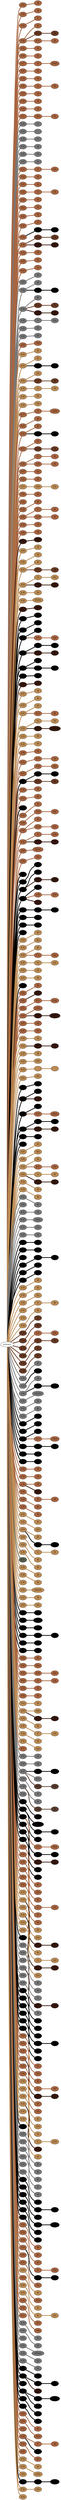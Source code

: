 graph {
 graph [rankdir=LR]
"1" [qtype="pendant_node", pendant_colors="#A86540,#BB8B54", pendant_ply="S", pendant_attach="R", pendant_length="35", label="S R", style=filled, fillcolor="#A86540"]
"primary" -- "1" [qtype="pendant_link",penwidth=5,color="#A86540"]
"1:0" [qtype="knot_node", knot_value="1", knot_type="E", knot_position="15.0", knot_spin="Z", label="\\8", style=filled, fillcolor="#A86540"]
"1" -- "1:0" [qtype="knot_link",penwidth=5,color="#A86540"]
"2" [qtype="pendant_node", pendant_colors="#A86540,#BB8B54", pendant_ply="S", pendant_attach="R", pendant_length="33", label="S R", style=filled, fillcolor="#A86540"]
"primary" -- "2" [qtype="pendant_link",penwidth=5,color="#A86540"]
"2:0" [qtype="knot_node", knot_value="1", knot_type="E", knot_position="14.5", knot_spin="Z", label="\\8", style=filled, fillcolor="#A86540"]
"2" -- "2:0" [qtype="knot_link",penwidth=5,color="#A86540"]
"3" [qtype="pendant_node", pendant_colors="#A86540,#BB8B54", pendant_ply="Z", pendant_attach="R", pendant_length="28", label="Z R", style=filled, fillcolor="#A86540"]
"primary" -- "3" [qtype="pendant_link",penwidth=5,color="#A86540"]
"3:0" [qtype="knot_node", knot_value="1", knot_type="S", knot_position="5.5", knot_spin="Z", label="O", style=filled, fillcolor="#A86540"]
"3" -- "3:0" [qtype="knot_link",penwidth=5,color="#A86540"]
"4" [qtype="pendant_node", pendant_colors="#A86540,#BB8B54", pendant_ply="Z", pendant_attach="R", pendant_length="29", label="Z R", style=filled, fillcolor="#A86540"]
"primary" -- "4" [qtype="pendant_link",penwidth=5,color="#A86540"]
"4:0" [qtype="knot_node", knot_value="1", knot_type="E", knot_position="15.0", knot_spin="Z", label="\\8", style=filled, fillcolor="#A86540"]
"4" -- "4:0" [qtype="knot_link",penwidth=5,color="#A86540"]
"4s1" [qtype="pendant_node", pendant_colors="#673923,#A86540", pendant_ply="S", pendant_attach="U", pendant_length="15", label="S U", style=filled, fillcolor="#673923"]
"4" -- "4s1" [qtype="pendant_link",penwidth=5,color="#673923"]
"4s1:0" [qtype="knot_node", knot_value="1", knot_type="E", knot_position="5.5", knot_spin="Z", label="\\8", style=filled, fillcolor="#673923"]
"4s1" -- "4s1:0" [qtype="knot_link",penwidth=5,color="#673923"]
"4s2" [qtype="pendant_node", pendant_colors="#A86540", pendant_ply="S", pendant_attach="U", pendant_length="16", label="S U", style=filled, fillcolor="#A86540"]
"4" -- "4s2" [qtype="pendant_link",penwidth=5,color="#A86540"]
"4s2:0" [qtype="knot_node", knot_value="1", knot_type="E", knot_position="5.5", knot_spin="Z", label="\\8", style=filled, fillcolor="#A86540"]
"4s2" -- "4s2:0" [qtype="knot_link",penwidth=5,color="#A86540"]
"5" [qtype="pendant_node", pendant_colors="#A86540,#BB8B54", pendant_ply="Z", pendant_attach="R", pendant_length="26", label="Z R", style=filled, fillcolor="#A86540"]
"primary" -- "5" [qtype="pendant_link",penwidth=5,color="#A86540"]
"5:0" [qtype="knot_node", knot_value="1", knot_type="E", knot_position="14.5", knot_spin="Z", label="\\8", style=filled, fillcolor="#A86540"]
"5" -- "5:0" [qtype="knot_link",penwidth=5,color="#A86540"]
"6" [qtype="pendant_node", pendant_colors="#A86540,#BB8B54", pendant_ply="S", pendant_attach="R", pendant_length="33", label="S R", style=filled, fillcolor="#A86540"]
"primary" -- "6" [qtype="pendant_link",penwidth=5,color="#A86540"]
"6:0" [qtype="knot_node", knot_value="1", knot_type="E", knot_position="14.5", knot_spin="Z", label="\\8", style=filled, fillcolor="#A86540"]
"6" -- "6:0" [qtype="knot_link",penwidth=5,color="#A86540"]
"T1" [qtype="pendant_node", pendant_colors="#A86540", pendant_ply="S", pendant_attach="U", pendant_length="34", label="S U", style=filled, fillcolor="#A86540"]
"primary" -- "T1" [qtype="pendant_link",penwidth=5,color="#A86540"]
"T1:0" [qtype="knot_node", knot_value="1", knot_type="S", knot_position="6.5", knot_spin="Z", label="O", style=filled, fillcolor="#A86540"]
"T1" -- "T1:0" [qtype="knot_link",penwidth=5,color="#A86540"]
"T1:1" [qtype="knot_node", knot_value="5", knot_type="L", knot_position="18.0", knot_spin="Z", label="(\\\\\\\\\\)", style=filled, fillcolor="#A86540"]
"T1:0" -- "T1:1" [qtype="knot_link",penwidth=5,color="#A86540"]
"7" [qtype="pendant_node", pendant_colors="#A86540", pendant_ply="S", pendant_attach="R", pendant_length="43", label="S R", style=filled, fillcolor="#A86540"]
"primary" -- "7" [qtype="pendant_link",penwidth=5,color="#A86540"]
"7:0" [qtype="knot_node", knot_value="1", knot_type="E", knot_position="16.5", knot_spin="Z", label="\\8", style=filled, fillcolor="#A86540"]
"7" -- "7:0" [qtype="knot_link",penwidth=5,color="#A86540"]
"8" [qtype="pendant_node", pendant_colors="#A86540", pendant_ply="S", pendant_attach="R", pendant_length="37", label="S R", style=filled, fillcolor="#A86540"]
"primary" -- "8" [qtype="pendant_link",penwidth=5,color="#A86540"]
"8:0" [qtype="knot_node", knot_value="1", knot_type="E", knot_position="15.0", knot_spin="Z", label="\\8", style=filled, fillcolor="#A86540"]
"8" -- "8:0" [qtype="knot_link",penwidth=5,color="#A86540"]
"9" [qtype="pendant_node", pendant_colors="#A86540", pendant_ply="S", pendant_attach="R", pendant_length="36", label="S R", style=filled, fillcolor="#A86540"]
"primary" -- "9" [qtype="pendant_link",penwidth=5,color="#A86540"]
"9:0" [qtype="knot_node", knot_value="1", knot_type="S", knot_position="5.0", knot_spin="Z", label="O", style=filled, fillcolor="#A86540"]
"9" -- "9:0" [qtype="knot_link",penwidth=5,color="#A86540"]
"9:1" [qtype="knot_node", knot_value="1", knot_type="E", knot_position="15.0", knot_spin="Z", label="\\8", style=filled, fillcolor="#A86540"]
"9:0" -- "9:1" [qtype="knot_link",penwidth=5,color="#A86540"]
"10" [qtype="pendant_node", pendant_colors="#A86540", pendant_ply="S", pendant_attach="R", pendant_length="36", label="S R", style=filled, fillcolor="#A86540"]
"primary" -- "10" [qtype="pendant_link",penwidth=5,color="#A86540"]
"10:0" [qtype="knot_node", knot_value="1", knot_type="E", knot_position="14.5", knot_spin="Z", label="\\8", style=filled, fillcolor="#A86540"]
"10" -- "10:0" [qtype="knot_link",penwidth=5,color="#A86540"]
"11" [qtype="pendant_node", pendant_colors="#A86540", pendant_ply="S", pendant_attach="R", pendant_length="42", label="S R", style=filled, fillcolor="#A86540"]
"primary" -- "11" [qtype="pendant_link",penwidth=5,color="#A86540"]
"11:0" [qtype="knot_node", knot_value="1", knot_type="E", knot_position="13.5", knot_spin="Z", label="\\8", style=filled, fillcolor="#A86540"]
"11" -- "11:0" [qtype="knot_link",penwidth=5,color="#A86540"]
"12" [qtype="pendant_node", pendant_colors="#A86540", pendant_ply="S", pendant_attach="R", pendant_length="35", label="S R", style=filled, fillcolor="#A86540"]
"primary" -- "12" [qtype="pendant_link",penwidth=5,color="#A86540"]
"12:0" [qtype="knot_node", knot_value="1", knot_type="E", knot_position="14.5", knot_spin="Z", label="\\8", style=filled, fillcolor="#A86540"]
"12" -- "12:0" [qtype="knot_link",penwidth=5,color="#A86540"]
"T2" [qtype="pendant_node", pendant_colors="#A86540", pendant_ply="S", pendant_attach="U", pendant_length="36", label="S U", style=filled, fillcolor="#A86540"]
"primary" -- "T2" [qtype="pendant_link",penwidth=5,color="#A86540"]
"T2:0" [qtype="knot_node", knot_value="2", knot_type="S", knot_position="5.5", knot_spin="Z", label="O\\O", style=filled, fillcolor="#A86540"]
"T2" -- "T2:0" [qtype="knot_link",penwidth=5,color="#A86540"]
"T2:1" [qtype="knot_node", knot_value="1", knot_type="E", knot_position="18.0", knot_spin="Z", label="\\8", style=filled, fillcolor="#A86540"]
"T2:0" -- "T2:1" [qtype="knot_link",penwidth=5,color="#A86540"]
"13" [qtype="pendant_node", pendant_colors="#777777", pendant_ply="S", pendant_attach="R", pendant_length="44", label="S R", style=filled, fillcolor="#777777"]
"primary" -- "13" [qtype="pendant_link",penwidth=5,color="#777777"]
"13:0" [qtype="knot_node", knot_value="1", knot_type="S", knot_position="15.0", knot_spin="Z", label="O", style=filled, fillcolor="#777777"]
"13" -- "13:0" [qtype="knot_link",penwidth=5,color="#777777"]
"14" [qtype="pendant_node", pendant_colors="#777777", pendant_ply="S", pendant_attach="R", pendant_length="41", label="S R", style=filled, fillcolor="#777777"]
"primary" -- "14" [qtype="pendant_link",penwidth=5,color="#777777"]
"14:0" [qtype="knot_node", knot_value="1", knot_type="", knot_position="15.0", knot_spin="Z", label="", style=filled, fillcolor="#777777"]
"14" -- "14:0" [qtype="knot_link",penwidth=5,color="#777777"]
"15" [qtype="pendant_node", pendant_colors="#777777", pendant_ply="S", pendant_attach="R", pendant_length="43", label="S R", style=filled, fillcolor="#777777"]
"primary" -- "15" [qtype="pendant_link",penwidth=5,color="#777777"]
"15:0" [qtype="knot_node", knot_value="1", knot_type="S", knot_position="6.0", knot_spin="Z", label="O", style=filled, fillcolor="#777777"]
"15" -- "15:0" [qtype="knot_link",penwidth=5,color="#777777"]
"16" [qtype="pendant_node", pendant_colors="#777777", pendant_ply="S", pendant_attach="R", pendant_length="42", label="S R", style=filled, fillcolor="#777777"]
"primary" -- "16" [qtype="pendant_link",penwidth=5,color="#777777"]
"16:0" [qtype="knot_node", knot_value="1", knot_type="E", knot_position="15.5", knot_spin="Z", label="\\8", style=filled, fillcolor="#777777"]
"16" -- "16:0" [qtype="knot_link",penwidth=5,color="#777777"]
"17" [qtype="pendant_node", pendant_colors="#777777", pendant_ply="S", pendant_attach="R", pendant_length="40", label="S R", style=filled, fillcolor="#777777"]
"primary" -- "17" [qtype="pendant_link",penwidth=5,color="#777777"]
"17:0" [qtype="knot_node", knot_value="1", knot_type="E", knot_position="16.0", knot_spin="Z", label="\\8", style=filled, fillcolor="#777777"]
"17" -- "17:0" [qtype="knot_link",penwidth=5,color="#777777"]
"18" [qtype="pendant_node", pendant_colors="#777777", pendant_ply="S", pendant_attach="R", pendant_length="41", label="S R", style=filled, fillcolor="#777777"]
"primary" -- "18" [qtype="pendant_link",penwidth=5,color="#777777"]
"18:0" [qtype="knot_node", knot_value="1", knot_type="E", knot_position="16.0", knot_spin="Z", label="\\8", style=filled, fillcolor="#777777"]
"18" -- "18:0" [qtype="knot_link",penwidth=5,color="#777777"]
"T3" [qtype="pendant_node", pendant_colors="#A86540", pendant_ply="S", pendant_attach="U", pendant_length="43", label="S U", style=filled, fillcolor="#A86540"]
"primary" -- "T3" [qtype="pendant_link",penwidth=5,color="#A86540"]
"T3:0" [qtype="knot_node", knot_value="1", knot_type="S", knot_position="8.0", knot_spin="Z", label="O", style=filled, fillcolor="#A86540"]
"T3" -- "T3:0" [qtype="knot_link",penwidth=5,color="#A86540"]
"T3:1" [qtype="knot_node", knot_value="3", knot_type="L", knot_position="25.0", knot_spin="Z", label="(\\\\\\)", style=filled, fillcolor="#A86540"]
"T3:0" -- "T3:1" [qtype="knot_link",penwidth=5,color="#A86540"]
"19" [qtype="pendant_node", pendant_colors="#A86540", pendant_ply="S", pendant_attach="R", pendant_length="36", label="S R", style=filled, fillcolor="#A86540"]
"primary" -- "19" [qtype="pendant_link",penwidth=5,color="#A86540"]
"19:0" [qtype="knot_node", knot_value="1", knot_type="E", knot_position="18.0", knot_spin="Z", label="\\8", style=filled, fillcolor="#A86540"]
"19" -- "19:0" [qtype="knot_link",penwidth=5,color="#A86540"]
"20" [qtype="pendant_node", pendant_colors="#A86540", pendant_ply="S", pendant_attach="R", pendant_length="35", label="S R", style=filled, fillcolor="#A86540"]
"primary" -- "20" [qtype="pendant_link",penwidth=5,color="#A86540"]
"20:0" [qtype="knot_node", knot_value="1", knot_type="E", knot_position="16.5", knot_spin="Z", label="\\8", style=filled, fillcolor="#A86540"]
"20" -- "20:0" [qtype="knot_link",penwidth=5,color="#A86540"]
"21" [qtype="pendant_node", pendant_colors="#A86540", pendant_ply="S", pendant_attach="R", pendant_length="34", label="S R", style=filled, fillcolor="#A86540"]
"primary" -- "21" [qtype="pendant_link",penwidth=5,color="#A86540"]
"21:0" [qtype="knot_node", knot_value="1", knot_type="S", knot_position="6.5", knot_spin="Z", label="O", style=filled, fillcolor="#A86540"]
"21" -- "21:0" [qtype="knot_link",penwidth=5,color="#A86540"]
"21:1" [qtype="knot_node", knot_value="1", knot_type="E", knot_position="15.5", knot_spin="Z", label="\\8", style=filled, fillcolor="#A86540"]
"21:0" -- "21:1" [qtype="knot_link",penwidth=5,color="#A86540"]
"22" [qtype="pendant_node", pendant_colors="#A86540", pendant_ply="S", pendant_attach="R", pendant_length="35", label="S R", style=filled, fillcolor="#A86540"]
"primary" -- "22" [qtype="pendant_link",penwidth=5,color="#A86540"]
"22:0" [qtype="knot_node", knot_value="1", knot_type="E", knot_position="16.5", knot_spin="Z", label="\\8", style=filled, fillcolor="#A86540"]
"22" -- "22:0" [qtype="knot_link",penwidth=5,color="#A86540"]
"23" [qtype="pendant_node", pendant_colors="#A86540", pendant_ply="S", pendant_attach="R", pendant_length="37", label="S R", style=filled, fillcolor="#A86540"]
"primary" -- "23" [qtype="pendant_link",penwidth=5,color="#A86540"]
"23:0" [qtype="knot_node", knot_value="1", knot_type="E", knot_position="16.5", knot_spin="Z", label="\\8", style=filled, fillcolor="#A86540"]
"23" -- "23:0" [qtype="knot_link",penwidth=5,color="#A86540"]
"24" [qtype="pendant_node", pendant_colors="#A86540", pendant_ply="S", pendant_attach="R", pendant_length="37", label="S R", style=filled, fillcolor="#A86540"]
"primary" -- "24" [qtype="pendant_link",penwidth=5,color="#A86540"]
"24:0" [qtype="knot_node", knot_value="1", knot_type="E", knot_position="16.5", knot_spin="Z", label="\\8", style=filled, fillcolor="#A86540"]
"24" -- "24:0" [qtype="knot_link",penwidth=5,color="#A86540"]
"25" [qtype="pendant_node", pendant_colors="#A86540,#BB8B54", pendant_ply="S", pendant_attach="R", pendant_length="32", label="S R", style=filled, fillcolor="#A86540"]
"primary" -- "25" [qtype="pendant_link",penwidth=5,color="#A86540"]
"25:0" [qtype="knot_node", knot_value="1", knot_type="E", knot_position="16.5", knot_spin="Z", label="\\8", style=filled, fillcolor="#A86540"]
"25" -- "25:0" [qtype="knot_link",penwidth=5,color="#A86540"]
"26" [qtype="pendant_node", pendant_colors="#A86540,#BB8B54", pendant_ply="S", pendant_attach="R", pendant_length="34", label="S R", style=filled, fillcolor="#A86540"]
"primary" -- "26" [qtype="pendant_link",penwidth=5,color="#A86540"]
"26s1" [qtype="pendant_node", pendant_colors="#000000", pendant_ply="S", pendant_attach="U", pendant_length="24", label="S U", style=filled, fillcolor="#000000"]
"26" -- "26s1" [qtype="pendant_link",penwidth=5,color="#000000"]
"26s1:0" [qtype="knot_node", knot_value="2", knot_type="L", knot_position="8.5", knot_spin="Z", label="(\\\\)", style=filled, fillcolor="#000000"]
"26s1" -- "26s1:0" [qtype="knot_link",penwidth=5,color="#000000"]
"27" [qtype="pendant_node", pendant_colors="#A86540,#BB8B54", pendant_ply="S", pendant_attach="R", pendant_length="31", label="S R", style=filled, fillcolor="#A86540"]
"primary" -- "27" [qtype="pendant_link",penwidth=5,color="#A86540"]
"27s1" [qtype="pendant_node", pendant_colors="#673923,#A86540", pendant_ply="S", pendant_attach="R", pendant_length="11", label="S R", style=filled, fillcolor="#673923"]
"27" -- "27s1" [qtype="pendant_link",penwidth=5,color="#673923"]
"27s1:0" [qtype="knot_node", knot_value="2", knot_type="L", knot_position="5.5", knot_spin="Z", label="(\\\\)", style=filled, fillcolor="#673923"]
"27s1" -- "27s1:0" [qtype="knot_link",penwidth=5,color="#673923"]
"27s2" [qtype="pendant_node", pendant_colors="#35170C,#A86540", pendant_ply="S", pendant_attach="U", pendant_length="24", label="S U", style=filled, fillcolor="#35170C"]
"27" -- "27s2" [qtype="pendant_link",penwidth=5,color="#35170C"]
"27s2:0" [qtype="knot_node", knot_value="1", knot_type="E", knot_position="5.0", knot_spin="Z", label="\\8", style=filled, fillcolor="#35170C"]
"27s2" -- "27s2:0" [qtype="knot_link",penwidth=5,color="#35170C"]
"28" [qtype="pendant_node", pendant_colors="#A86540,#BB8B54", pendant_ply="S", pendant_attach="R", pendant_length="31", label="S R", style=filled, fillcolor="#A86540"]
"primary" -- "28" [qtype="pendant_link",penwidth=5,color="#A86540"]
"28:0" [qtype="knot_node", knot_value="1", knot_type="E", knot_position="17.0", knot_spin="Z", label="\\8", style=filled, fillcolor="#A86540"]
"28" -- "28:0" [qtype="knot_link",penwidth=5,color="#A86540"]
"29" [qtype="pendant_node", pendant_colors="#A86540,#BB8B54", pendant_ply="S", pendant_attach="R", pendant_length="30", label="S R", style=filled, fillcolor="#A86540"]
"primary" -- "29" [qtype="pendant_link",penwidth=5,color="#A86540"]
"29:0" [qtype="knot_node", knot_value="1", knot_type="E", knot_position="15.5", knot_spin="Z", label="\\8", style=filled, fillcolor="#A86540"]
"29" -- "29:0" [qtype="knot_link",penwidth=5,color="#A86540"]
"30" [qtype="pendant_node", pendant_colors="#A86540,#BB8B54", pendant_ply="S", pendant_attach="R", pendant_length="31", label="S R", style=filled, fillcolor="#A86540"]
"primary" -- "30" [qtype="pendant_link",penwidth=5,color="#A86540"]
"30:0" [qtype="knot_node", knot_value="1", knot_type="E", knot_position="15.5", knot_spin="Z", label="\\8", style=filled, fillcolor="#A86540"]
"30" -- "30:0" [qtype="knot_link",penwidth=5,color="#A86540"]
"31" [qtype="pendant_node", pendant_colors="#777777,#A86540", pendant_ply="S", pendant_attach="R", pendant_length="31", label="S R", style=filled, fillcolor="#777777"]
"primary" -- "31" [qtype="pendant_link",penwidth=5,color="#777777"]
"31:0" [qtype="knot_node", knot_value="1", knot_type="E", knot_position="15.5", knot_spin="Z", label="\\8", style=filled, fillcolor="#777777"]
"31" -- "31:0" [qtype="knot_link",penwidth=5,color="#777777"]
"32" [qtype="pendant_node", pendant_colors="#777777,#A86540", pendant_ply="S", pendant_attach="R", pendant_length="15", label="S R", style=filled, fillcolor="#777777"]
"primary" -- "32" [qtype="pendant_link",penwidth=5,color="#777777"]
"32:0" [qtype="knot_node", knot_value="1", knot_type="E", knot_position="15.5", knot_spin="Z", label="\\8", style=filled, fillcolor="#777777"]
"32" -- "32:0" [qtype="knot_link",penwidth=5,color="#777777"]
"32s1" [qtype="pendant_node", pendant_colors="#000000", pendant_ply="S", pendant_attach="R", pendant_length="22", label="S R", style=filled, fillcolor="#000000"]
"32" -- "32s1" [qtype="pendant_link",penwidth=5,color="#000000"]
"32s1:0" [qtype="knot_node", knot_value="3", knot_type="L", knot_position="7.0", knot_spin="Z", label="(\\\\\\)", style=filled, fillcolor="#000000"]
"32s1" -- "32s1:0" [qtype="knot_link",penwidth=5,color="#000000"]
"33" [qtype="pendant_node", pendant_colors="#777777,#A86540", pendant_ply="S", pendant_attach="R", pendant_length="31", label="S R", style=filled, fillcolor="#777777"]
"primary" -- "33" [qtype="pendant_link",penwidth=5,color="#777777"]
"33:0" [qtype="knot_node", knot_value="1", knot_type="E", knot_position="16.5", knot_spin="Z", label="\\8", style=filled, fillcolor="#777777"]
"33" -- "33:0" [qtype="knot_link",penwidth=5,color="#777777"]
"33s1" [qtype="pendant_node", pendant_colors="#673923,#A86540", pendant_ply="S", pendant_attach="U", pendant_length="16", label="S U", style=filled, fillcolor="#673923"]
"33" -- "33s1" [qtype="pendant_link",penwidth=5,color="#673923"]
"33s1:0" [qtype="knot_node", knot_value="2", knot_type="L", knot_position="4.0", knot_spin="Z", label="(\\\\)", style=filled, fillcolor="#673923"]
"33s1" -- "33s1:0" [qtype="knot_link",penwidth=5,color="#673923"]
"33s2" [qtype="pendant_node", pendant_colors="#35170C,#A86540", pendant_ply="S", pendant_attach="R", pendant_length="13", label="S R", style=filled, fillcolor="#35170C"]
"33" -- "33s2" [qtype="pendant_link",penwidth=5,color="#35170C"]
"33s2:0" [qtype="knot_node", knot_value="1", knot_type="E", knot_position="4.5", knot_spin="Z", label="\\8", style=filled, fillcolor="#35170C"]
"33s2" -- "33s2:0" [qtype="knot_link",penwidth=5,color="#35170C"]
"34" [qtype="pendant_node", pendant_colors="#777777,#A86540", pendant_ply="S", pendant_attach="R", pendant_length="30", label="S R", style=filled, fillcolor="#777777"]
"primary" -- "34" [qtype="pendant_link",penwidth=5,color="#777777"]
"34:0" [qtype="knot_node", knot_value="1", knot_type="S", knot_position="5.0", knot_spin="Z", label="O", style=filled, fillcolor="#777777"]
"34" -- "34:0" [qtype="knot_link",penwidth=5,color="#777777"]
"34:1" [qtype="knot_node", knot_value="3", knot_type="L", knot_position="15.0", knot_spin="Z", label="(\\\\\\)", style=filled, fillcolor="#777777"]
"34:0" -- "34:1" [qtype="knot_link",penwidth=5,color="#777777"]
"35" [qtype="pendant_node", pendant_colors="#777777,#A86540", pendant_ply="S", pendant_attach="R", pendant_length="28", label="S R", style=filled, fillcolor="#777777"]
"primary" -- "35" [qtype="pendant_link",penwidth=5,color="#777777"]
"35:0" [qtype="knot_node", knot_value="2", knot_type="L", knot_position="13.0", knot_spin="Z", label="(\\\\)", style=filled, fillcolor="#777777"]
"35" -- "35:0" [qtype="knot_link",penwidth=5,color="#777777"]
"36" [qtype="pendant_node", pendant_colors="#777777,#A86540", pendant_ply="S", pendant_attach="R", pendant_length="30", label="S R", style=filled, fillcolor="#777777"]
"primary" -- "36" [qtype="pendant_link",penwidth=5,color="#777777"]
"36:0" [qtype="knot_node", knot_value="1", knot_type="E", knot_position="15.5", knot_spin="Z", label="\\8", style=filled, fillcolor="#777777"]
"36" -- "36:0" [qtype="knot_link",penwidth=5,color="#777777"]
"T4" [qtype="pendant_node", pendant_colors="#A86540,#777777", pendant_ply="S", pendant_attach="R", pendant_length="31", label="S R", style=filled, fillcolor="#A86540"]
"primary" -- "T4" [qtype="pendant_link",penwidth=5,color="#A86540"]
"T4:0" [qtype="knot_node", knot_value="2", knot_type="S", knot_position="5.0", knot_spin="Z", label="O\\O", style=filled, fillcolor="#A86540"]
"T4" -- "T4:0" [qtype="knot_link",penwidth=5,color="#A86540"]
"37" [qtype="pendant_node", pendant_colors="#BB8B54", pendant_ply="S", pendant_attach="R", pendant_length="35", label="S R", style=filled, fillcolor="#BB8B54"]
"primary" -- "37" [qtype="pendant_link",penwidth=5,color="#BB8B54"]
"37:0" [qtype="knot_node", knot_value="1", knot_type="E", knot_position="15.0", knot_spin="Z", label="\\8", style=filled, fillcolor="#BB8B54"]
"37" -- "37:0" [qtype="knot_link",penwidth=5,color="#BB8B54"]
"38" [qtype="pendant_node", pendant_colors="#BB8B54", pendant_ply="S", pendant_attach="R", pendant_length="39", label="S R", style=filled, fillcolor="#BB8B54"]
"primary" -- "38" [qtype="pendant_link",penwidth=5,color="#BB8B54"]
"38:0" [qtype="knot_node", knot_value="1", knot_type="E", knot_position="14.5", knot_spin="Z", label="\\8", style=filled, fillcolor="#BB8B54"]
"38" -- "38:0" [qtype="knot_link",penwidth=5,color="#BB8B54"]
"38s1" [qtype="pendant_node", pendant_colors="#000000", pendant_ply="S", pendant_attach="U", pendant_length="38", label="S U", style=filled, fillcolor="#000000"]
"38" -- "38s1" [qtype="pendant_link",penwidth=5,color="#000000"]
"38s1:0" [qtype="knot_node", knot_value="2", knot_type="L", knot_position="8.0", knot_spin="Z", label="(\\\\)", style=filled, fillcolor="#000000"]
"38s1" -- "38s1:0" [qtype="knot_link",penwidth=5,color="#000000"]
"39" [qtype="pendant_node", pendant_colors="#BB8B54", pendant_ply="S", pendant_attach="R", pendant_length="37", label="S R", style=filled, fillcolor="#BB8B54"]
"primary" -- "39" [qtype="pendant_link",penwidth=5,color="#BB8B54"]
"39:0" [qtype="knot_node", knot_value="2", knot_type="L", knot_position="14.5", knot_spin="Z", label="(\\\\)", style=filled, fillcolor="#BB8B54"]
"39" -- "39:0" [qtype="knot_link",penwidth=5,color="#BB8B54"]
"39s1" [qtype="pendant_node", pendant_colors="#673923,#A86540", pendant_ply="S", pendant_attach="U", pendant_length="11", label="S U", style=filled, fillcolor="#673923"]
"39" -- "39s1" [qtype="pendant_link",penwidth=5,color="#673923"]
"39s1:0" [qtype="knot_node", knot_value="1", knot_type="E", knot_position="4.5", knot_spin="Z", label="\\8", style=filled, fillcolor="#673923"]
"39s1" -- "39s1:0" [qtype="knot_link",penwidth=5,color="#673923"]
"40" [qtype="pendant_node", pendant_colors="#BB8B54", pendant_ply="S", pendant_attach="R", pendant_length="34", label="S R", style=filled, fillcolor="#BB8B54"]
"primary" -- "40" [qtype="pendant_link",penwidth=5,color="#BB8B54"]
"40:0" [qtype="knot_node", knot_value="1", knot_type="S", knot_position="5.0", knot_spin="Z", label="O", style=filled, fillcolor="#BB8B54"]
"40" -- "40:0" [qtype="knot_link",penwidth=5,color="#BB8B54"]
"40:1" [qtype="knot_node", knot_value="1", knot_type="E", knot_position="15.0", knot_spin="Z", label="\\8", style=filled, fillcolor="#BB8B54"]
"40:0" -- "40:1" [qtype="knot_link",penwidth=5,color="#BB8B54"]
"41" [qtype="pendant_node", pendant_colors="#BB8B54", pendant_ply="S", pendant_attach="R", pendant_length="35", label="S R", style=filled, fillcolor="#BB8B54"]
"primary" -- "41" [qtype="pendant_link",penwidth=5,color="#BB8B54"]
"41:0" [qtype="knot_node", knot_value="1", knot_type="E", knot_position="14.0", knot_spin="Z", label="\\8", style=filled, fillcolor="#BB8B54"]
"41" -- "41:0" [qtype="knot_link",penwidth=5,color="#BB8B54"]
"42" [qtype="pendant_node", pendant_colors="#BB8B54", pendant_ply="S", pendant_attach="R", pendant_length="33", label="S R", style=filled, fillcolor="#BB8B54"]
"primary" -- "42" [qtype="pendant_link",penwidth=5,color="#BB8B54"]
"42:0" [qtype="knot_node", knot_value="2", knot_type="L", knot_position="13.0", knot_spin="Z", label="(\\\\)", style=filled, fillcolor="#BB8B54"]
"42" -- "42:0" [qtype="knot_link",penwidth=5,color="#BB8B54"]
"T5" [qtype="pendant_node", pendant_colors="#A86540", pendant_ply="S", pendant_attach="U", pendant_length="35", label="S U", style=filled, fillcolor="#A86540"]
"primary" -- "T5" [qtype="pendant_link",penwidth=5,color="#A86540"]
"T5:0" [qtype="knot_node", knot_value="1", knot_type="S", knot_position="5.0", knot_spin="Z", label="O", style=filled, fillcolor="#A86540"]
"T5" -- "T5:0" [qtype="knot_link",penwidth=5,color="#A86540"]
"T5:1" [qtype="knot_node", knot_value="6", knot_type="L", knot_position="15.0", knot_spin="Z", label="(\\\\\\\\\\\\)", style=filled, fillcolor="#A86540"]
"T5:0" -- "T5:1" [qtype="knot_link",penwidth=5,color="#A86540"]
"43" [qtype="pendant_node", pendant_colors="#A86540", pendant_ply="S", pendant_attach="R", pendant_length="36", label="S R", style=filled, fillcolor="#A86540"]
"primary" -- "43" [qtype="pendant_link",penwidth=5,color="#A86540"]
"43:0" [qtype="knot_node", knot_value="1", knot_type="E", knot_position="12.0", knot_spin="Z", label="\\8", style=filled, fillcolor="#A86540"]
"43" -- "43:0" [qtype="knot_link",penwidth=5,color="#A86540"]
"44" [qtype="pendant_node", pendant_colors="#A86540", pendant_ply="S", pendant_attach="R", pendant_length="36", label="S R", style=filled, fillcolor="#A86540"]
"primary" -- "44" [qtype="pendant_link",penwidth=5,color="#A86540"]
"44:0" [qtype="knot_node", knot_value="1", knot_type="E", knot_position="12.5", knot_spin="Z", label="\\8", style=filled, fillcolor="#A86540"]
"44" -- "44:0" [qtype="knot_link",penwidth=5,color="#A86540"]
"44s1" [qtype="pendant_node", pendant_colors="#000000", pendant_ply="S", pendant_attach="U", pendant_length="16", label="S U", style=filled, fillcolor="#000000"]
"44" -- "44s1" [qtype="pendant_link",penwidth=5,color="#000000"]
"44s1:0" [qtype="knot_node", knot_value="3", knot_type="L", knot_position="6.0", knot_spin="S", label="(///)", style=filled, fillcolor="#000000"]
"44s1" -- "44s1:0" [qtype="knot_link",penwidth=5,color="#000000"]
"45" [qtype="pendant_node", pendant_colors="#A86540", pendant_ply="S", pendant_attach="U", pendant_length="38", label="S U", style=filled, fillcolor="#A86540"]
"primary" -- "45" [qtype="pendant_link",penwidth=5,color="#A86540"]
"45:0" [qtype="knot_node", knot_value="1", knot_type="E", knot_position="13.0", knot_spin="Z", label="\\8", style=filled, fillcolor="#A86540"]
"45" -- "45:0" [qtype="knot_link",penwidth=5,color="#A86540"]
"45s1" [qtype="pendant_node", pendant_colors="#673923,#A86540", pendant_ply="S", pendant_attach="R", pendant_length="19", label="S R", style=filled, fillcolor="#673923"]
"45" -- "45s1" [qtype="pendant_link",penwidth=5,color="#673923"]
"45s1:0" [qtype="knot_node", knot_value="1", knot_type="E", knot_position="9.0", knot_spin="Z", label="\\8", style=filled, fillcolor="#673923"]
"45s1" -- "45s1:0" [qtype="knot_link",penwidth=5,color="#673923"]
"46" [qtype="pendant_node", pendant_colors="#A86540", pendant_ply="S", pendant_attach="R", pendant_length="37", label="S R", style=filled, fillcolor="#A86540"]
"primary" -- "46" [qtype="pendant_link",penwidth=5,color="#A86540"]
"46:0" [qtype="knot_node", knot_value="1", knot_type="S", knot_position="5.5", knot_spin="Z", label="O", style=filled, fillcolor="#A86540"]
"46" -- "46:0" [qtype="knot_link",penwidth=5,color="#A86540"]
"46:1" [qtype="knot_node", knot_value="1", knot_type="E", knot_position="16.5", knot_spin="Z", label="\\8", style=filled, fillcolor="#A86540"]
"46:0" -- "46:1" [qtype="knot_link",penwidth=5,color="#A86540"]
"46s1" [qtype="pendant_node", pendant_colors="#A86540,#A86540", pendant_ply="S", pendant_attach="R", pendant_length="11", label="S R", style=filled, fillcolor="#A86540"]
"46" -- "46s1" [qtype="pendant_link",penwidth=5,color="#A86540"]
"46s1:0" [qtype="knot_node", knot_value="1", knot_type="E", knot_position="7.5", knot_spin="Z", label="\\8", style=filled, fillcolor="#A86540"]
"46s1" -- "46s1:0" [qtype="knot_link",penwidth=5,color="#A86540"]
"47" [qtype="pendant_node", pendant_colors="#A86540", pendant_ply="S", pendant_attach="R", pendant_length="36", label="S R", style=filled, fillcolor="#A86540"]
"primary" -- "47" [qtype="pendant_link",penwidth=5,color="#A86540"]
"47:0" [qtype="knot_node", knot_value="2", knot_type="L", knot_position="12.0", knot_spin="Z", label="(\\\\)", style=filled, fillcolor="#A86540"]
"47" -- "47:0" [qtype="knot_link",penwidth=5,color="#A86540"]
"48" [qtype="pendant_node", pendant_colors="#A86540", pendant_ply="S", pendant_attach="R", pendant_length="38", label="S R", style=filled, fillcolor="#A86540"]
"primary" -- "48" [qtype="pendant_link",penwidth=5,color="#A86540"]
"48:0" [qtype="knot_node", knot_value="1", knot_type="E", knot_position="12.5", knot_spin="Z", label="\\8", style=filled, fillcolor="#A86540"]
"48" -- "48:0" [qtype="knot_link",penwidth=5,color="#A86540"]
"T6" [qtype="pendant_node", pendant_colors="#BB8B54", pendant_ply="S", pendant_attach="U", pendant_length="36", label="S U", style=filled, fillcolor="#BB8B54"]
"primary" -- "T6" [qtype="pendant_link",penwidth=5,color="#BB8B54"]
"T6:0" [qtype="knot_node", knot_value="2", knot_type="S", knot_position="6.0", knot_spin="Z", label="O\\O", style=filled, fillcolor="#BB8B54"]
"T6" -- "T6:0" [qtype="knot_link",penwidth=5,color="#BB8B54"]
"T6:1" [qtype="knot_node", knot_value="2", knot_type="L", knot_position="15.0", knot_spin="Z", label="(\\\\)", style=filled, fillcolor="#BB8B54"]
"T6:0" -- "T6:1" [qtype="knot_link",penwidth=5,color="#BB8B54"]
"49" [qtype="pendant_node", pendant_colors="#A86540,#BB8B54", pendant_ply="S", pendant_attach="R", pendant_length="35", label="S R", style=filled, fillcolor="#A86540"]
"primary" -- "49" [qtype="pendant_link",penwidth=5,color="#A86540"]
"49:0" [qtype="knot_node", knot_value="1", knot_type="E", knot_position="14.5", knot_spin="Z", label="\\8", style=filled, fillcolor="#A86540"]
"49" -- "49:0" [qtype="knot_link",penwidth=5,color="#A86540"]
"50" [qtype="pendant_node", pendant_colors="#A86540,#BB8B54", pendant_ply="S", pendant_attach="R", pendant_length="38", label="S R", style=filled, fillcolor="#A86540"]
"primary" -- "50" [qtype="pendant_link",penwidth=5,color="#A86540"]
"51" [qtype="pendant_node", pendant_colors="#A86540,#BB8B54", pendant_ply="S", pendant_attach="R", pendant_length="37", label="S R", style=filled, fillcolor="#A86540"]
"primary" -- "51" [qtype="pendant_link",penwidth=5,color="#A86540"]
"51:0" [qtype="knot_node", knot_value="1", knot_type="E", knot_position="14.5", knot_spin="Z", label="\\8", style=filled, fillcolor="#A86540"]
"51" -- "51:0" [qtype="knot_link",penwidth=5,color="#A86540"]
"52" [qtype="pendant_node", pendant_colors="#A86540,#BB8B54", pendant_ply="S", pendant_attach="R", pendant_length="36", label="S R", style=filled, fillcolor="#A86540"]
"primary" -- "52" [qtype="pendant_link",penwidth=5,color="#A86540"]
"52:0" [qtype="knot_node", knot_value="1", knot_type="S", knot_position="4.5", knot_spin="Z", label="O", style=filled, fillcolor="#A86540"]
"52" -- "52:0" [qtype="knot_link",penwidth=5,color="#A86540"]
"52:1" [qtype="knot_node", knot_value="1", knot_type="E", knot_position="14.5", knot_spin="Z", label="\\8", style=filled, fillcolor="#A86540"]
"52:0" -- "52:1" [qtype="knot_link",penwidth=5,color="#A86540"]
"52s1" [qtype="pendant_node", pendant_colors="#A86540,#000000", pendant_ply="S", pendant_attach="R", pendant_length="29", label="S R", style=filled, fillcolor="#A86540"]
"52" -- "52s1" [qtype="pendant_link",penwidth=5,color="#A86540"]
"52s1:0" [qtype="knot_node", knot_value="1", knot_type="E", knot_position="8.5", knot_spin="Z", label="\\8", style=filled, fillcolor="#A86540"]
"52s1" -- "52s1:0" [qtype="knot_link",penwidth=5,color="#A86540"]
"53" [qtype="pendant_node", pendant_colors="#A86540,#BB8B54", pendant_ply="S", pendant_attach="R", pendant_length="36", label="S R", style=filled, fillcolor="#A86540"]
"primary" -- "53" [qtype="pendant_link",penwidth=5,color="#A86540"]
"53:0" [qtype="knot_node", knot_value="1", knot_type="E", knot_position="14.0", knot_spin="Z", label="\\8", style=filled, fillcolor="#A86540"]
"53" -- "53:0" [qtype="knot_link",penwidth=5,color="#A86540"]
"54" [qtype="pendant_node", pendant_colors="#A86540,#BB8B54", pendant_ply="S", pendant_attach="R", pendant_length="39", label="S R", style=filled, fillcolor="#A86540"]
"primary" -- "54" [qtype="pendant_link",penwidth=5,color="#A86540"]
"54:0" [qtype="knot_node", knot_value="1", knot_type="E", knot_position="14.5", knot_spin="Z", label="\\8", style=filled, fillcolor="#A86540"]
"54" -- "54:0" [qtype="knot_link",penwidth=5,color="#A86540"]
"T7" [qtype="pendant_node", pendant_colors="#35170C,#777777", pendant_ply="S", pendant_attach="U", pendant_length="31", label="S U", style=filled, fillcolor="#35170C"]
"primary" -- "T7" [qtype="pendant_link",penwidth=5,color="#35170C"]
"T7:0" [qtype="knot_node", knot_value="2", knot_type="S", knot_position="6.0", knot_spin="Z", label="O\\O", style=filled, fillcolor="#35170C"]
"T7" -- "T7:0" [qtype="knot_link",penwidth=5,color="#35170C"]
"55" [qtype="pendant_node", pendant_colors="#BB8B54,#A86540", pendant_ply="S", pendant_attach="R", pendant_length="31", label="S R", style=filled, fillcolor="#BB8B54"]
"primary" -- "55" [qtype="pendant_link",penwidth=5,color="#BB8B54"]
"55:0" [qtype="knot_node", knot_value="1", knot_type="E", knot_position="12.5", knot_spin="Z", label="\\8", style=filled, fillcolor="#BB8B54"]
"55" -- "55:0" [qtype="knot_link",penwidth=5,color="#BB8B54"]
"56" [qtype="pendant_node", pendant_colors="#BB8B54,#A86540", pendant_ply="S", pendant_attach="R", pendant_length="32", label="S R", style=filled, fillcolor="#BB8B54"]
"primary" -- "56" [qtype="pendant_link",penwidth=5,color="#BB8B54"]
"56:0" [qtype="knot_node", knot_value="1", knot_type="E", knot_position="12.0", knot_spin="Z", label="\\8", style=filled, fillcolor="#BB8B54"]
"56" -- "56:0" [qtype="knot_link",penwidth=5,color="#BB8B54"]
"57" [qtype="pendant_node", pendant_colors="#BB8B54,#A86540", pendant_ply="S", pendant_attach="R", pendant_length="32", label="S R", style=filled, fillcolor="#BB8B54"]
"primary" -- "57" [qtype="pendant_link",penwidth=5,color="#BB8B54"]
"57:0" [qtype="knot_node", knot_value="1", knot_type="E", knot_position="12.5", knot_spin="Z", label="\\8", style=filled, fillcolor="#BB8B54"]
"57" -- "57:0" [qtype="knot_link",penwidth=5,color="#BB8B54"]
"57s1" [qtype="pendant_node", pendant_colors="#673923,#A86540", pendant_ply="S", pendant_attach="U", pendant_length="19", label="S U", style=filled, fillcolor="#673923"]
"57" -- "57s1" [qtype="pendant_link",penwidth=5,color="#673923"]
"57s1:0" [qtype="knot_node", knot_value="1", knot_type="E", knot_position="7.5", knot_spin="Z", label="\\8", style=filled, fillcolor="#673923"]
"57s1" -- "57s1:0" [qtype="knot_link",penwidth=5,color="#673923"]
"58" [qtype="pendant_node", pendant_colors="#BB8B54,#A86540", pendant_ply="S", pendant_attach="R", pendant_length="29", label="S R", style=filled, fillcolor="#BB8B54"]
"primary" -- "58" [qtype="pendant_link",penwidth=5,color="#BB8B54"]
"58:0" [qtype="knot_node", knot_value="1", knot_type="S", knot_position="4.5", knot_spin="Z", label="O", style=filled, fillcolor="#BB8B54"]
"58" -- "58:0" [qtype="knot_link",penwidth=5,color="#BB8B54"]
"58:1" [qtype="knot_node", knot_value="3", knot_type="L", knot_position="13.0", knot_spin="Z", label="(\\\\\\)", style=filled, fillcolor="#BB8B54"]
"58:0" -- "58:1" [qtype="knot_link",penwidth=5,color="#BB8B54"]
"58s1" [qtype="pendant_node", pendant_colors="#35170C,#777777", pendant_ply="S", pendant_attach="R", pendant_length="25", label="S R", style=filled, fillcolor="#35170C"]
"58" -- "58s1" [qtype="pendant_link",penwidth=5,color="#35170C"]
"58s1:0" [qtype="knot_node", knot_value="2", knot_type="L", knot_position="7.0", knot_spin="Z", label="(\\\\)", style=filled, fillcolor="#35170C"]
"58s1" -- "58s1:0" [qtype="knot_link",penwidth=5,color="#35170C"]
"59" [qtype="pendant_node", pendant_colors="#BB8B54,#A86540", pendant_ply="S", pendant_attach="R", pendant_length="35", label="S R", style=filled, fillcolor="#BB8B54"]
"primary" -- "59" [qtype="pendant_link",penwidth=5,color="#BB8B54"]
"59:0" [qtype="knot_node", knot_value="1", knot_type="E", knot_position="12.5", knot_spin="Z", label="\\8", style=filled, fillcolor="#BB8B54"]
"59" -- "59:0" [qtype="knot_link",penwidth=5,color="#BB8B54"]
"60" [qtype="pendant_node", pendant_colors="#BB8B54,#A86540", pendant_ply="S", pendant_attach="R", pendant_length="35", label="S R", style=filled, fillcolor="#BB8B54"]
"primary" -- "60" [qtype="pendant_link",penwidth=5,color="#BB8B54"]
"60:0" [qtype="knot_node", knot_value="7", knot_type="L", knot_position="12.5", knot_spin="Z", label="(\\\\\\\\\\\\\\)", style=filled, fillcolor="#BB8B54"]
"60" -- "60:0" [qtype="knot_link",penwidth=5,color="#BB8B54"]
"T8" [qtype="pendant_node", pendant_colors="#35170C,#A86540", pendant_ply="S", pendant_attach="U", pendant_length="34", label="S U", style=filled, fillcolor="#35170C"]
"primary" -- "T8" [qtype="pendant_link",penwidth=5,color="#35170C"]
"T8:0" [qtype="knot_node", knot_value="2", knot_type="S", knot_position="7.0", knot_spin="Z", label="O\\O", style=filled, fillcolor="#35170C"]
"T8" -- "T8:0" [qtype="knot_link",penwidth=5,color="#35170C"]
"61" [qtype="pendant_node", pendant_colors="#000000", pendant_ply="S", pendant_attach="R", pendant_length="39", label="S R", style=filled, fillcolor="#000000"]
"primary" -- "61" [qtype="pendant_link",penwidth=5,color="#000000"]
"61:0" [qtype="knot_node", knot_value="1", knot_type="E", knot_position="13.5", knot_spin="Z", label="\\8", style=filled, fillcolor="#000000"]
"61" -- "61:0" [qtype="knot_link",penwidth=5,color="#000000"]
"62" [qtype="pendant_node", pendant_colors="#000000", pendant_ply="S", pendant_attach="R", pendant_length="37", label="S R", style=filled, fillcolor="#000000"]
"primary" -- "62" [qtype="pendant_link",penwidth=5,color="#000000"]
"62:0" [qtype="knot_node", knot_value="3", knot_type="L", knot_position="14.0", knot_spin="Z", label="(\\\\\\)", style=filled, fillcolor="#000000"]
"62" -- "62:0" [qtype="knot_link",penwidth=5,color="#000000"]
"63" [qtype="pendant_node", pendant_colors="#000000", pendant_ply="S", pendant_attach="R", pendant_length="40", label="S R", style=filled, fillcolor="#000000"]
"primary" -- "63" [qtype="pendant_link",penwidth=5,color="#000000"]
"63:0" [qtype="knot_node", knot_value="1", knot_type="E", knot_position="14.0", knot_spin="Z", label="\\8", style=filled, fillcolor="#000000"]
"63" -- "63:0" [qtype="knot_link",penwidth=5,color="#000000"]
"63s1" [qtype="pendant_node", pendant_colors="#A86540,#777777", pendant_ply="S", pendant_attach="U", pendant_length="18", label="S U", style=filled, fillcolor="#A86540"]
"63" -- "63s1" [qtype="pendant_link",penwidth=5,color="#A86540"]
"63s1:0" [qtype="knot_node", knot_value="2", knot_type="L", knot_position="8.0", knot_spin="Z", label="(\\\\)", style=filled, fillcolor="#A86540"]
"63s1" -- "63s1:0" [qtype="knot_link",penwidth=5,color="#A86540"]
"64" [qtype="pendant_node", pendant_colors="#000000", pendant_ply="S", pendant_attach="R", pendant_length="39", label="S R", style=filled, fillcolor="#000000"]
"primary" -- "64" [qtype="pendant_link",penwidth=5,color="#000000"]
"64:0" [qtype="knot_node", knot_value="1", knot_type="S", knot_position="3.5", knot_spin="Z", label="O", style=filled, fillcolor="#000000"]
"64" -- "64:0" [qtype="knot_link",penwidth=5,color="#000000"]
"64:1" [qtype="knot_node", knot_value="1", knot_type="E", knot_position="13.0", knot_spin="Z", label="\\8", style=filled, fillcolor="#000000"]
"64:0" -- "64:1" [qtype="knot_link",penwidth=5,color="#000000"]
"64s1" [qtype="pendant_node", pendant_colors="#35170C,#777777", pendant_ply="S", pendant_attach="U", pendant_length="17", label="S U", style=filled, fillcolor="#35170C"]
"64" -- "64s1" [qtype="pendant_link",penwidth=5,color="#35170C"]
"64s1:0" [qtype="knot_node", knot_value="1", knot_type="E", knot_position="7.0", knot_spin="Z", label="\\8", style=filled, fillcolor="#35170C"]
"64s1" -- "64s1:0" [qtype="knot_link",penwidth=5,color="#35170C"]
"65" [qtype="pendant_node", pendant_colors="#000000", pendant_ply="S", pendant_attach="R", pendant_length="41", label="S R", style=filled, fillcolor="#000000"]
"primary" -- "65" [qtype="pendant_link",penwidth=5,color="#000000"]
"65:0" [qtype="knot_node", knot_value="1", knot_type="E", knot_position="14.0", knot_spin="Z", label="\\8", style=filled, fillcolor="#000000"]
"65" -- "65:0" [qtype="knot_link",penwidth=5,color="#000000"]
"65s1" [qtype="pendant_node", pendant_colors="#000000,#A86540", pendant_ply="S", pendant_attach="U", pendant_length="31", label="S U", style=filled, fillcolor="#000000"]
"65" -- "65s1" [qtype="pendant_link",penwidth=5,color="#000000"]
"65s1:0" [qtype="knot_node", knot_value="1", knot_type="E", knot_position="7.5", knot_spin="Z", label="\\8", style=filled, fillcolor="#000000"]
"65s1" -- "65s1:0" [qtype="knot_link",penwidth=5,color="#000000"]
"66" [qtype="pendant_node", pendant_colors="#000000", pendant_ply="S", pendant_attach="R", pendant_length="40", label="S R", style=filled, fillcolor="#000000"]
"primary" -- "66" [qtype="pendant_link",penwidth=5,color="#000000"]
"66:0" [qtype="knot_node", knot_value="1", knot_type="E", knot_position="14.0", knot_spin="Z", label="\\8", style=filled, fillcolor="#000000"]
"66" -- "66:0" [qtype="knot_link",penwidth=5,color="#000000"]
"T9" [qtype="pendant_node", pendant_colors="#35170C,#777777", pendant_ply="S", pendant_attach="U", pendant_length="39", label="S U", style=filled, fillcolor="#35170C"]
"primary" -- "T9" [qtype="pendant_link",penwidth=5,color="#35170C"]
"T9:0" [qtype="knot_node", knot_value="1", knot_type="S", knot_position="8.0", knot_spin="Z", label="O", style=filled, fillcolor="#35170C"]
"T9" -- "T9:0" [qtype="knot_link",penwidth=5,color="#35170C"]
"67" [qtype="pendant_node", pendant_colors="#BB8B54", pendant_ply="S", pendant_attach="R", pendant_length="34", label="S R", style=filled, fillcolor="#BB8B54"]
"primary" -- "67" [qtype="pendant_link",penwidth=5,color="#BB8B54"]
"67:0" [qtype="knot_node", knot_value="1", knot_type="E", knot_position="12.5", knot_spin="Z", label="\\8", style=filled, fillcolor="#BB8B54"]
"67" -- "67:0" [qtype="knot_link",penwidth=5,color="#BB8B54"]
"68" [qtype="pendant_node", pendant_colors="#BB8B54", pendant_ply="S", pendant_attach="R", pendant_length="35", label="S R", style=filled, fillcolor="#BB8B54"]
"primary" -- "68" [qtype="pendant_link",penwidth=5,color="#BB8B54"]
"68:0" [qtype="knot_node", knot_value="1", knot_type="E", knot_position="12.5", knot_spin="Z", label="\\8", style=filled, fillcolor="#BB8B54"]
"68" -- "68:0" [qtype="knot_link",penwidth=5,color="#BB8B54"]
"69" [qtype="pendant_node", pendant_colors="#BB8B54", pendant_ply="S", pendant_attach="R", pendant_length="35", label="S R", style=filled, fillcolor="#BB8B54"]
"primary" -- "69" [qtype="pendant_link",penwidth=5,color="#BB8B54"]
"69:0" [qtype="knot_node", knot_value="1", knot_type="E", knot_position="12.5", knot_spin="Z", label="\\8", style=filled, fillcolor="#BB8B54"]
"69" -- "69:0" [qtype="knot_link",penwidth=5,color="#BB8B54"]
"69s1" [qtype="pendant_node", pendant_colors="#A86540,#777777", pendant_ply="S", pendant_attach="U", pendant_length="18", label="S U", style=filled, fillcolor="#A86540"]
"69" -- "69s1" [qtype="pendant_link",penwidth=5,color="#A86540"]
"69s1:0" [qtype="knot_node", knot_value="1", knot_type="E", knot_position="9.0", knot_spin="Z", label="\\8", style=filled, fillcolor="#A86540"]
"69s1" -- "69s1:0" [qtype="knot_link",penwidth=5,color="#A86540"]
"70" [qtype="pendant_node", pendant_colors="#BB8B54", pendant_ply="S", pendant_attach="R", pendant_length="35", label="S R", style=filled, fillcolor="#BB8B54"]
"primary" -- "70" [qtype="pendant_link",penwidth=5,color="#BB8B54"]
"70:0" [qtype="knot_node", knot_value="1", knot_type="S", knot_position="3.5", knot_spin="Z", label="O", style=filled, fillcolor="#BB8B54"]
"70" -- "70:0" [qtype="knot_link",penwidth=5,color="#BB8B54"]
"70:1" [qtype="knot_node", knot_value="1", knot_type="E", knot_position="13.0", knot_spin="Z", label="\\8", style=filled, fillcolor="#BB8B54"]
"70:0" -- "70:1" [qtype="knot_link",penwidth=5,color="#BB8B54"]
"70s1" [qtype="pendant_node", pendant_colors="#35170C,#777777", pendant_ply="S", pendant_attach="U", pendant_length="19", label="S U", style=filled, fillcolor="#35170C"]
"70" -- "70s1" [qtype="pendant_link",penwidth=5,color="#35170C"]
"70s1:0" [qtype="knot_node", knot_value="8", knot_type="L", knot_position="8.0", knot_spin="Z", label="(\\\\\\\\\\\\\\\\)", style=filled, fillcolor="#35170C"]
"70s1" -- "70s1:0" [qtype="knot_link",penwidth=5,color="#35170C"]
"71" [qtype="pendant_node", pendant_colors="#BB8B54", pendant_ply="S", pendant_attach="R", pendant_length="36", label="S R", style=filled, fillcolor="#BB8B54"]
"primary" -- "71" [qtype="pendant_link",penwidth=5,color="#BB8B54"]
"71:0" [qtype="knot_node", knot_value="1", knot_type="E", knot_position="13.0", knot_spin="Z", label="\\8", style=filled, fillcolor="#BB8B54"]
"71" -- "71:0" [qtype="knot_link",penwidth=5,color="#BB8B54"]
"72" [qtype="pendant_node", pendant_colors="#BB8B54", pendant_ply="S", pendant_attach="R", pendant_length="37", label="S R", style=filled, fillcolor="#BB8B54"]
"primary" -- "72" [qtype="pendant_link",penwidth=5,color="#BB8B54"]
"72:0" [qtype="knot_node", knot_value="1", knot_type="E", knot_position="13.0", knot_spin="Z", label="\\8", style=filled, fillcolor="#BB8B54"]
"72" -- "72:0" [qtype="knot_link",penwidth=5,color="#BB8B54"]
"73" [qtype="pendant_node", pendant_colors="#A86540,#BB8B54", pendant_ply="S", pendant_attach="R", pendant_length="30", label="S R", style=filled, fillcolor="#A86540"]
"primary" -- "73" [qtype="pendant_link",penwidth=5,color="#A86540"]
"73:0" [qtype="knot_node", knot_value="1", knot_type="E", knot_position="12.5", knot_spin="Z", label="\\8", style=filled, fillcolor="#A86540"]
"73" -- "73:0" [qtype="knot_link",penwidth=5,color="#A86540"]
"74" [qtype="pendant_node", pendant_colors="#A86540,#BB8B54", pendant_ply="S", pendant_attach="R", pendant_length="33", label="S R", style=filled, fillcolor="#A86540"]
"primary" -- "74" [qtype="pendant_link",penwidth=5,color="#A86540"]
"74s1" [qtype="pendant_node", pendant_colors="#A86540,#000000", pendant_ply="S", pendant_attach="U", pendant_length="31", label="S U", style=filled, fillcolor="#A86540"]
"74" -- "74s1" [qtype="pendant_link",penwidth=5,color="#A86540"]
"74s1:0" [qtype="knot_node", knot_value="1", knot_type="E", knot_position="10.0", knot_spin="Z", label="\\8", style=filled, fillcolor="#A86540"]
"74s1" -- "74s1:0" [qtype="knot_link",penwidth=5,color="#A86540"]
"75" [qtype="pendant_node", pendant_colors="#A86540,#BB8B54", pendant_ply="S", pendant_attach="R", pendant_length="36", label="S R", style=filled, fillcolor="#A86540"]
"primary" -- "75" [qtype="pendant_link",penwidth=5,color="#A86540"]
"75s1" [qtype="pendant_node", pendant_colors="#A86540,#777777", pendant_ply="S", pendant_attach="R", pendant_length="15", label="S R", style=filled, fillcolor="#A86540"]
"75" -- "75s1" [qtype="pendant_link",penwidth=5,color="#A86540"]
"75s1:0" [qtype="knot_node", knot_value="3", knot_type="L", knot_position="7.0", knot_spin="Z", label="(\\\\\\)", style=filled, fillcolor="#A86540"]
"75s1" -- "75s1:0" [qtype="knot_link",penwidth=5,color="#A86540"]
"76" [qtype="pendant_node", pendant_colors="#000000", pendant_ply="S", pendant_attach="R", pendant_length="31", label="S R", style=filled, fillcolor="#000000"]
"primary" -- "76" [qtype="pendant_link",penwidth=5,color="#000000"]
"76:0" [qtype="knot_node", knot_value="1", knot_type="S", knot_position="5.5", knot_spin="Z", label="O", style=filled, fillcolor="#000000"]
"76" -- "76:0" [qtype="knot_link",penwidth=5,color="#000000"]
"76:1" [qtype="knot_node", knot_value="1", knot_type="E", knot_position="14.0", knot_spin="Z", label="\\8", style=filled, fillcolor="#000000"]
"76:0" -- "76:1" [qtype="knot_link",penwidth=5,color="#000000"]
"76s1" [qtype="pendant_node", pendant_colors="#673923,#000000", pendant_ply="S", pendant_attach="U", pendant_length="32", label="S U", style=filled, fillcolor="#673923"]
"76" -- "76s1" [qtype="pendant_link",penwidth=5,color="#673923"]
"76s1:0" [qtype="knot_node", knot_value="1", knot_type="E", knot_position="6.0", knot_spin="Z", label="\\8", style=filled, fillcolor="#673923"]
"76s1" -- "76s1:0" [qtype="knot_link",penwidth=5,color="#673923"]
"77" [qtype="pendant_node", pendant_colors="#A86540,#BB8B54", pendant_ply="S", pendant_attach="R", pendant_length="32", label="S R", style=filled, fillcolor="#A86540"]
"primary" -- "77" [qtype="pendant_link",penwidth=5,color="#A86540"]
"77:0" [qtype="knot_node", knot_value="1", knot_type="E", knot_position="12.5", knot_spin="Z", label="\\8", style=filled, fillcolor="#A86540"]
"77" -- "77:0" [qtype="knot_link",penwidth=5,color="#A86540"]
"78" [qtype="pendant_node", pendant_colors="#A86540,#BB8B54", pendant_ply="S", pendant_attach="R", pendant_length="37", label="S R", style=filled, fillcolor="#A86540"]
"primary" -- "78" [qtype="pendant_link",penwidth=5,color="#A86540"]
"78:0" [qtype="knot_node", knot_value="1", knot_type="E", knot_position="13.0", knot_spin="Z", label="\\8", style=filled, fillcolor="#A86540"]
"78" -- "78:0" [qtype="knot_link",penwidth=5,color="#A86540"]
"T10" [qtype="pendant_node", pendant_colors="#000000", pendant_ply="S", pendant_attach="U", pendant_length="56", label="S U", style=filled, fillcolor="#000000"]
"primary" -- "T10" [qtype="pendant_link",penwidth=5,color="#000000"]
"79" [qtype="pendant_node", pendant_colors="#A86540", pendant_ply="S", pendant_attach="R", pendant_length="39", label="S R", style=filled, fillcolor="#A86540"]
"primary" -- "79" [qtype="pendant_link",penwidth=5,color="#A86540"]
"79:0" [qtype="knot_node", knot_value="1", knot_type="E", knot_position="12.5", knot_spin="Z", label="\\8", style=filled, fillcolor="#A86540"]
"79" -- "79:0" [qtype="knot_link",penwidth=5,color="#A86540"]
"80" [qtype="pendant_node", pendant_colors="#A86540", pendant_ply="S", pendant_attach="R", pendant_length="44", label="S R", style=filled, fillcolor="#A86540"]
"primary" -- "80" [qtype="pendant_link",penwidth=5,color="#A86540"]
"80s1" [qtype="pendant_node", pendant_colors="#A86540", pendant_ply="S", pendant_attach="R", pendant_length="15", label="S R", style=filled, fillcolor="#A86540"]
"80" -- "80s1" [qtype="pendant_link",penwidth=5,color="#A86540"]
"80s1:0" [qtype="knot_node", knot_value="2", knot_type="L", knot_position="5.5", knot_spin="Z", label="(\\\\)", style=filled, fillcolor="#A86540"]
"80s1" -- "80s1:0" [qtype="knot_link",penwidth=5,color="#A86540"]
"81" [qtype="pendant_node", pendant_colors="#A86540", pendant_ply="S", pendant_attach="R", pendant_length="42", label="S R", style=filled, fillcolor="#A86540"]
"primary" -- "81" [qtype="pendant_link",penwidth=5,color="#A86540"]
"81:0" [qtype="knot_node", knot_value="1", knot_type="E", knot_position="12.5", knot_spin="Z", label="\\8", style=filled, fillcolor="#A86540"]
"81" -- "81:0" [qtype="knot_link",penwidth=5,color="#A86540"]
"81s1" [qtype="pendant_node", pendant_colors="#A86540", pendant_ply="S", pendant_attach="R", pendant_length="17", label="S R", style=filled, fillcolor="#A86540"]
"81" -- "81s1" [qtype="pendant_link",penwidth=5,color="#A86540"]
"81s1:0" [qtype="knot_node", knot_value="3", knot_type="L", knot_position="7.0", knot_spin="Z", label="(\\\\\\)", style=filled, fillcolor="#A86540"]
"81s1" -- "81s1:0" [qtype="knot_link",penwidth=5,color="#A86540"]
"82" [qtype="pendant_node", pendant_colors="#A86540", pendant_ply="S", pendant_attach="R", pendant_length="37", label="S R", style=filled, fillcolor="#A86540"]
"primary" -- "82" [qtype="pendant_link",penwidth=5,color="#A86540"]
"82:0" [qtype="knot_node", knot_value="1", knot_type="S", knot_position="5.0", knot_spin="Z", label="O", style=filled, fillcolor="#A86540"]
"82" -- "82:0" [qtype="knot_link",penwidth=5,color="#A86540"]
"82:1" [qtype="knot_node", knot_value="3", knot_type="L", knot_position="12.0", knot_spin="Z", label="(\\\\\\)", style=filled, fillcolor="#A86540"]
"82:0" -- "82:1" [qtype="knot_link",penwidth=5,color="#A86540"]
"82s1" [qtype="pendant_node", pendant_colors="#35170C,#777777", pendant_ply="S", pendant_attach="U", pendant_length="31", label="S U", style=filled, fillcolor="#35170C"]
"82" -- "82s1" [qtype="pendant_link",penwidth=5,color="#35170C"]
"82s1:0" [qtype="knot_node", knot_value="1", knot_type="E", knot_position="8.0", knot_spin="S", label="/8", style=filled, fillcolor="#35170C"]
"82s1" -- "82s1:0" [qtype="knot_link",penwidth=5,color="#35170C"]
"83" [qtype="pendant_node", pendant_colors="#A86540", pendant_ply="S", pendant_attach="R", pendant_length="33", label="S R", style=filled, fillcolor="#A86540"]
"primary" -- "83" [qtype="pendant_link",penwidth=5,color="#A86540"]
"83:0" [qtype="knot_node", knot_value="7", knot_type="L", knot_position="11.0", knot_spin="Z", label="(\\\\\\\\\\\\\\)", style=filled, fillcolor="#A86540"]
"83" -- "83:0" [qtype="knot_link",penwidth=5,color="#A86540"]
"84" [qtype="pendant_node", pendant_colors="#A86540", pendant_ply="S", pendant_attach="R", pendant_length="37", label="S R", style=filled, fillcolor="#A86540"]
"primary" -- "84" [qtype="pendant_link",penwidth=5,color="#A86540"]
"84:0" [qtype="knot_node", knot_value="2", knot_type="L", knot_position="11.0", knot_spin="Z", label="(\\\\)", style=filled, fillcolor="#A86540"]
"84" -- "84:0" [qtype="knot_link",penwidth=5,color="#A86540"]
"T11" [qtype="pendant_node", pendant_colors="#000000", pendant_ply="S", pendant_attach="R", pendant_length="51", label="S R", style=filled, fillcolor="#000000"]
"primary" -- "T11" [qtype="pendant_link",penwidth=5,color="#000000"]
"85" [qtype="pendant_node", pendant_colors="#000000", pendant_ply="S", pendant_attach="R", pendant_length="32", label="S R", style=filled, fillcolor="#000000"]
"primary" -- "85" [qtype="pendant_link",penwidth=5,color="#000000"]
"85:0" [qtype="knot_node", knot_value="1", knot_type="E", knot_position="11.0", knot_spin="Z", label="\\8", style=filled, fillcolor="#000000"]
"85" -- "85:0" [qtype="knot_link",penwidth=5,color="#000000"]
"86" [qtype="pendant_node", pendant_colors="#000000", pendant_ply="S", pendant_attach="R", pendant_length="32", label="S R", style=filled, fillcolor="#000000"]
"primary" -- "86" [qtype="pendant_link",penwidth=5,color="#000000"]
"86:0" [qtype="knot_node", knot_value="2", knot_type="L", knot_position="13.0", knot_spin="Z", label="(\\\\)", style=filled, fillcolor="#000000"]
"86" -- "86:0" [qtype="knot_link",penwidth=5,color="#000000"]
"86s1" [qtype="pendant_node", pendant_colors="#35170C,#777777", pendant_ply="S", pendant_attach="U", pendant_length="6", label="S U", style=filled, fillcolor="#35170C"]
"86" -- "86s1" [qtype="pendant_link",penwidth=5,color="#35170C"]
"86s1:0" [qtype="knot_node", knot_value="2", knot_type="L", knot_position="5.0", knot_spin="Z", label="(\\\\)", style=filled, fillcolor="#35170C"]
"86s1" -- "86s1:0" [qtype="knot_link",penwidth=5,color="#35170C"]
"87" [qtype="pendant_node", pendant_colors="#000000", pendant_ply="S", pendant_attach="R", pendant_length="34", label="S R", style=filled, fillcolor="#000000"]
"primary" -- "87" [qtype="pendant_link",penwidth=5,color="#000000"]
"87:0" [qtype="knot_node", knot_value="1", knot_type="E", knot_position="11.0", knot_spin="Z", label="\\8", style=filled, fillcolor="#000000"]
"87" -- "87:0" [qtype="knot_link",penwidth=5,color="#000000"]
"87s1" [qtype="pendant_node", pendant_colors="#A86540,#777777", pendant_ply="S", pendant_attach="R", pendant_length="24", label="S R", style=filled, fillcolor="#A86540"]
"87" -- "87s1" [qtype="pendant_link",penwidth=5,color="#A86540"]
"87s1:0" [qtype="knot_node", knot_value="3", knot_type="L", knot_position="6.0", knot_spin="Z", label="(\\\\\\)", style=filled, fillcolor="#A86540"]
"87s1" -- "87s1:0" [qtype="knot_link",penwidth=5,color="#A86540"]
"87s2" [qtype="pendant_node", pendant_colors="#35170C", pendant_ply="S", pendant_attach="R", pendant_length="3", label="S R", style=filled, fillcolor="#35170C"]
"87" -- "87s2" [qtype="pendant_link",penwidth=5,color="#35170C"]
"88" [qtype="pendant_node", pendant_colors="#000000", pendant_ply="S", pendant_attach="R", pendant_length="28", label="S R", style=filled, fillcolor="#000000"]
"primary" -- "88" [qtype="pendant_link",penwidth=5,color="#000000"]
"88:0" [qtype="knot_node", knot_value="1", knot_type="S", knot_position="4.0", knot_spin="Z", label="O", style=filled, fillcolor="#000000"]
"88" -- "88:0" [qtype="knot_link",penwidth=5,color="#000000"]
"88:1" [qtype="knot_node", knot_value="2", knot_type="L", knot_position="11.0", knot_spin="Z", label="(\\\\)", style=filled, fillcolor="#000000"]
"88:0" -- "88:1" [qtype="knot_link",penwidth=5,color="#000000"]
"89" [qtype="pendant_node", pendant_colors="#000000", pendant_ply="S", pendant_attach="R", pendant_length="32", label="S R", style=filled, fillcolor="#000000"]
"primary" -- "89" [qtype="pendant_link",penwidth=5,color="#000000"]
"89:0" [qtype="knot_node", knot_value="1", knot_type="E", knot_position="10.5", knot_spin="Z", label="\\8", style=filled, fillcolor="#000000"]
"89" -- "89:0" [qtype="knot_link",penwidth=5,color="#000000"]
"90" [qtype="pendant_node", pendant_colors="#000000", pendant_ply="S", pendant_attach="R", pendant_length="33", label="S R", style=filled, fillcolor="#000000"]
"primary" -- "90" [qtype="pendant_link",penwidth=5,color="#000000"]
"90:0" [qtype="knot_node", knot_value="1", knot_type="E", knot_position="10.0", knot_spin="Z", label="\\8", style=filled, fillcolor="#000000"]
"90" -- "90:0" [qtype="knot_link",penwidth=5,color="#000000"]
"T12" [qtype="pendant_node", pendant_colors="#000000", pendant_ply="S", pendant_attach="R", pendant_length="48", label="S R", style=filled, fillcolor="#000000"]
"primary" -- "T12" [qtype="pendant_link",penwidth=5,color="#000000"]
"91" [qtype="pendant_node", pendant_colors="#BB8B54", pendant_ply="S", pendant_attach="R", pendant_length="30", label="S R", style=filled, fillcolor="#BB8B54"]
"primary" -- "91" [qtype="pendant_link",penwidth=5,color="#BB8B54"]
"91:0" [qtype="knot_node", knot_value="1", knot_type="E", knot_position="10.0", knot_spin="Z", label="\\8", style=filled, fillcolor="#BB8B54"]
"91" -- "91:0" [qtype="knot_link",penwidth=5,color="#BB8B54"]
"92" [qtype="pendant_node", pendant_colors="#BB8B54", pendant_ply="S", pendant_attach="R", pendant_length="30", label="S R", style=filled, fillcolor="#BB8B54"]
"primary" -- "92" [qtype="pendant_link",penwidth=5,color="#BB8B54"]
"92:0" [qtype="knot_node", knot_value="2", knot_type="L", knot_position="10.0", knot_spin="Z", label="(\\\\)", style=filled, fillcolor="#BB8B54"]
"92" -- "92:0" [qtype="knot_link",penwidth=5,color="#BB8B54"]
"93" [qtype="pendant_node", pendant_colors="#BB8B54", pendant_ply="S", pendant_attach="R", pendant_length="38", label="S R", style=filled, fillcolor="#BB8B54"]
"primary" -- "93" [qtype="pendant_link",penwidth=5,color="#BB8B54"]
"93:0" [qtype="knot_node", knot_value="1", knot_type="E", knot_position="11.0", knot_spin="Z", label="\\8", style=filled, fillcolor="#BB8B54"]
"93" -- "93:0" [qtype="knot_link",penwidth=5,color="#BB8B54"]
"93s1" [qtype="pendant_node", pendant_colors="#A86540,#777777", pendant_ply="S", pendant_attach="U", pendant_length="13", label="S U", style=filled, fillcolor="#A86540"]
"93" -- "93s1" [qtype="pendant_link",penwidth=5,color="#A86540"]
"93s1:0" [qtype="knot_node", knot_value="3", knot_type="L", knot_position="6.0", knot_spin="Z", label="(\\\\\\)", style=filled, fillcolor="#A86540"]
"93s1" -- "93s1:0" [qtype="knot_link",penwidth=5,color="#A86540"]
"94" [qtype="pendant_node", pendant_colors="#BB8B54", pendant_ply="S", pendant_attach="R", pendant_length="13", label="S R", style=filled, fillcolor="#BB8B54"]
"primary" -- "94" [qtype="pendant_link",penwidth=5,color="#BB8B54"]
"94:0" [qtype="knot_node", knot_value="1", knot_type="S", knot_position="4.5", knot_spin="Z", label="O", style=filled, fillcolor="#BB8B54"]
"94" -- "94:0" [qtype="knot_link",penwidth=5,color="#BB8B54"]
"94:1" [qtype="knot_node", knot_value="2", knot_type="L", knot_position="12.5", knot_spin="S", label="(//)", style=filled, fillcolor="#BB8B54"]
"94:0" -- "94:1" [qtype="knot_link",penwidth=5,color="#BB8B54"]
"95" [qtype="pendant_node", pendant_colors="#BB8B54", pendant_ply="S", pendant_attach="R", pendant_length="29", label="S R", style=filled, fillcolor="#BB8B54"]
"primary" -- "95" [qtype="pendant_link",penwidth=5,color="#BB8B54"]
"95:0" [qtype="knot_node", knot_value="1", knot_type="E", knot_position="11.0", knot_spin="Z", label="\\8", style=filled, fillcolor="#BB8B54"]
"95" -- "95:0" [qtype="knot_link",penwidth=5,color="#BB8B54"]
"96" [qtype="pendant_node", pendant_colors="#BB8B54", pendant_ply="S", pendant_attach="R", pendant_length="29", label="S R", style=filled, fillcolor="#BB8B54"]
"primary" -- "96" [qtype="pendant_link",penwidth=5,color="#BB8B54"]
"96:0" [qtype="knot_node", knot_value="1", knot_type="E", knot_position="12.0", knot_spin="Z", label="\\8", style=filled, fillcolor="#BB8B54"]
"96" -- "96:0" [qtype="knot_link",penwidth=5,color="#BB8B54"]
"T13" [qtype="pendant_node", pendant_colors="#000000", pendant_ply="S", pendant_attach="U", pendant_length="48", label="S U", style=filled, fillcolor="#000000"]
"primary" -- "T13" [qtype="pendant_link",penwidth=5,color="#000000"]
"97" [qtype="pendant_node", pendant_colors="#A86540,#BB8B54", pendant_ply="S", pendant_attach="R", pendant_length="29", label="S R", style=filled, fillcolor="#A86540"]
"primary" -- "97" [qtype="pendant_link",penwidth=5,color="#A86540"]
"97:0" [qtype="knot_node", knot_value="1", knot_type="E", knot_position="12.0", knot_spin="Z", label="\\8", style=filled, fillcolor="#A86540"]
"97" -- "97:0" [qtype="knot_link",penwidth=5,color="#A86540"]
"98" [qtype="pendant_node", pendant_colors="#A86540,#BB8B54", pendant_ply="S", pendant_attach="R", pendant_length="36", label="S R", style=filled, fillcolor="#A86540"]
"primary" -- "98" [qtype="pendant_link",penwidth=5,color="#A86540"]
"98s1" [qtype="pendant_node", pendant_colors="#35170C,#777777", pendant_ply="S", pendant_attach="U", pendant_length="20", label="S U", style=filled, fillcolor="#35170C"]
"98" -- "98s1" [qtype="pendant_link",penwidth=5,color="#35170C"]
"99" [qtype="pendant_node", pendant_colors="#A86540,#BB8B54", pendant_ply="S", pendant_attach="R", pendant_length="34", label="S R", style=filled, fillcolor="#A86540"]
"primary" -- "99" [qtype="pendant_link",penwidth=5,color="#A86540"]
"99s1" [qtype="pendant_node", pendant_colors="#A86540,#777777", pendant_ply="S", pendant_attach="U", pendant_length="18", label="S U", style=filled, fillcolor="#A86540"]
"99" -- "99s1" [qtype="pendant_link",penwidth=5,color="#A86540"]
"99s1:0" [qtype="knot_node", knot_value="4", knot_type="L", knot_position="5.0", knot_spin="Z", label="(\\\\\\\\)", style=filled, fillcolor="#A86540"]
"99s1" -- "99s1:0" [qtype="knot_link",penwidth=5,color="#A86540"]
"100" [qtype="pendant_node", pendant_colors="#A86540,#BB8B54", pendant_ply="S", pendant_attach="R", pendant_length="35", label="S R", style=filled, fillcolor="#A86540"]
"primary" -- "100" [qtype="pendant_link",penwidth=5,color="#A86540"]
"100:0" [qtype="knot_node", knot_value="5", knot_type="L", knot_position="17.0", knot_spin="S", label="(/////)", style=filled, fillcolor="#A86540"]
"100" -- "100:0" [qtype="knot_link",penwidth=5,color="#A86540"]
"100s1" [qtype="pendant_node", pendant_colors="#35170C,#777777", pendant_ply="S", pendant_attach="U", pendant_length="21", label="S U", style=filled, fillcolor="#35170C"]
"100" -- "100s1" [qtype="pendant_link",penwidth=5,color="#35170C"]
"100s1:0" [qtype="knot_node", knot_value="7", knot_type="L", knot_position="9.5", knot_spin="S", label="(///////)", style=filled, fillcolor="#35170C"]
"100s1" -- "100s1:0" [qtype="knot_link",penwidth=5,color="#35170C"]
"101" [qtype="pendant_node", pendant_colors="#A86540,#BB8B54", pendant_ply="S", pendant_attach="R", pendant_length="39", label="S R", style=filled, fillcolor="#A86540"]
"primary" -- "101" [qtype="pendant_link",penwidth=5,color="#A86540"]
"101:0" [qtype="knot_node", knot_value="2", knot_type="L", knot_position="14.5", knot_spin="S", label="(//)", style=filled, fillcolor="#A86540"]
"101" -- "101:0" [qtype="knot_link",penwidth=5,color="#A86540"]
"102" [qtype="pendant_node", pendant_colors="#A86540,#BB8B54", pendant_ply="S", pendant_attach="R", pendant_length="39", label="S R", style=filled, fillcolor="#A86540"]
"primary" -- "102" [qtype="pendant_link",penwidth=5,color="#A86540"]
"102:0" [qtype="knot_node", knot_value="2", knot_type="L", knot_position="14.5", knot_spin="S", label="(//)", style=filled, fillcolor="#A86540"]
"102" -- "102:0" [qtype="knot_link",penwidth=5,color="#A86540"]
"103" [qtype="pendant_node", pendant_colors="#BB8B54,#A86540", pendant_ply="S", pendant_attach="R", pendant_length="40", label="S R", style=filled, fillcolor="#BB8B54"]
"primary" -- "103" [qtype="pendant_link",penwidth=5,color="#BB8B54"]
"103:0" [qtype="knot_node", knot_value="1", knot_type="E", knot_position="13.5", knot_spin="Z", label="\\8", style=filled, fillcolor="#BB8B54"]
"103" -- "103:0" [qtype="knot_link",penwidth=5,color="#BB8B54"]
"104" [qtype="pendant_node", pendant_colors="#BB8B54,#A86540", pendant_ply="S", pendant_attach="R", pendant_length="44", label="S R", style=filled, fillcolor="#BB8B54"]
"primary" -- "104" [qtype="pendant_link",penwidth=5,color="#BB8B54"]
"104s1" [qtype="pendant_node", pendant_colors="#35170C,#777777", pendant_ply="S", pendant_attach="U", pendant_length="25", label="S U", style=filled, fillcolor="#35170C"]
"104" -- "104s1" [qtype="pendant_link",penwidth=5,color="#35170C"]
"104s1:0" [qtype="knot_node", knot_value="1", knot_type="E", knot_position="9.5", knot_spin="Z", label="\\8", style=filled, fillcolor="#35170C"]
"104s1" -- "104s1:0" [qtype="knot_link",penwidth=5,color="#35170C"]
"105" [qtype="pendant_node", pendant_colors="#BB8B54,#A86540", pendant_ply="S", pendant_attach="R", pendant_length="39", label="S R", style=filled, fillcolor="#BB8B54"]
"primary" -- "105" [qtype="pendant_link",penwidth=5,color="#BB8B54"]
"105:0" [qtype="knot_node", knot_value="1", knot_type="E", knot_position="13.5", knot_spin="Z", label="\\8", style=filled, fillcolor="#BB8B54"]
"105" -- "105:0" [qtype="knot_link",penwidth=5,color="#BB8B54"]
"106" [qtype="pendant_node", pendant_colors="#BB8B54,#A86540", pendant_ply="S", pendant_attach="R", pendant_length="35", label="S R", style=filled, fillcolor="#BB8B54"]
"primary" -- "106" [qtype="pendant_link",penwidth=5,color="#BB8B54"]
"106:0" [qtype="knot_node", knot_value="2", knot_type="S", knot_position="4.5", knot_spin="Z", label="O\\O", style=filled, fillcolor="#BB8B54"]
"106" -- "106:0" [qtype="knot_link",penwidth=5,color="#BB8B54"]
"107" [qtype="pendant_node", pendant_colors="#BB8B54,#A86540", pendant_ply="S", pendant_attach="R", pendant_length="40", label="S R", style=filled, fillcolor="#BB8B54"]
"primary" -- "107" [qtype="pendant_link",penwidth=5,color="#BB8B54"]
"107:0" [qtype="knot_node", knot_value="1", knot_type="YPE?", knot_position="0", knot_spin="N", label="", style=filled, fillcolor="#BB8B54"]
"107" -- "107:0" [qtype="knot_link",penwidth=5,color="#BB8B54"]
"107:1" [qtype="knot_node", knot_value="1", knot_type="IR", knot_position="0", knot_spin="DIR", label="", style=filled, fillcolor="#BB8B54"]
"107:0" -- "107:1" [qtype="knot_link",penwidth=5,color="#BB8B54"]
"108" [qtype="pendant_node", pendant_colors="#BB8B54,#A86540", pendant_ply="S", pendant_attach="R", pendant_length="38", label="S R", style=filled, fillcolor="#BB8B54"]
"primary" -- "108" [qtype="pendant_link",penwidth=5,color="#BB8B54"]
"108:0" [qtype="knot_node", knot_value="2", knot_type="L", knot_position="14.0", knot_spin="Z", label="(\\\\)", style=filled, fillcolor="#BB8B54"]
"108" -- "108:0" [qtype="knot_link",penwidth=5,color="#BB8B54"]
"109" [qtype="pendant_node", pendant_colors="#000000", pendant_ply="S", pendant_attach="R", pendant_length="38", label="S R", style=filled, fillcolor="#000000"]
"primary" -- "109" [qtype="pendant_link",penwidth=5,color="#000000"]
"109:0" [qtype="knot_node", knot_value="1", knot_type="E", knot_position="14.0", knot_spin="Z", label="\\8", style=filled, fillcolor="#000000"]
"109" -- "109:0" [qtype="knot_link",penwidth=5,color="#000000"]
"110" [qtype="pendant_node", pendant_colors="#000000", pendant_ply="S", pendant_attach="R", pendant_length="42", label="S R", style=filled, fillcolor="#000000"]
"primary" -- "110" [qtype="pendant_link",penwidth=5,color="#000000"]
"110:0" [qtype="knot_node", knot_value="1", knot_type="E", knot_position="15.5", knot_spin="Z", label="\\8", style=filled, fillcolor="#000000"]
"110" -- "110:0" [qtype="knot_link",penwidth=5,color="#000000"]
"110s1" [qtype="pendant_node", pendant_colors="#35170C,#777777", pendant_ply="S", pendant_attach="U", pendant_length="5", label="S U", style=filled, fillcolor="#35170C"]
"110" -- "110s1" [qtype="pendant_link",penwidth=5,color="#35170C"]
"111" [qtype="pendant_node", pendant_colors="#000000", pendant_ply="S", pendant_attach="R", pendant_length="44", label="S R", style=filled, fillcolor="#000000"]
"primary" -- "111" [qtype="pendant_link",penwidth=5,color="#000000"]
"111:0" [qtype="knot_node", knot_value="1", knot_type="E", knot_position="13.5", knot_spin="Z", label="\\8", style=filled, fillcolor="#000000"]
"111" -- "111:0" [qtype="knot_link",penwidth=5,color="#000000"]
"111s1" [qtype="pendant_node", pendant_colors="#A86540,#777777", pendant_ply="S", pendant_attach="U", pendant_length="16", label="S U", style=filled, fillcolor="#A86540"]
"111" -- "111s1" [qtype="pendant_link",penwidth=5,color="#A86540"]
"111s1:0" [qtype="knot_node", knot_value="5", knot_type="L", knot_position="6.0", knot_spin="Z", label="(\\\\\\\\\\)", style=filled, fillcolor="#A86540"]
"111s1" -- "111s1:0" [qtype="knot_link",penwidth=5,color="#A86540"]
"112" [qtype="pendant_node", pendant_colors="#000000", pendant_ply="S", pendant_attach="R", pendant_length="32", label="S R", style=filled, fillcolor="#000000"]
"primary" -- "112" [qtype="pendant_link",penwidth=5,color="#000000"]
"112:0" [qtype="knot_node", knot_value="1", knot_type="S", knot_position="6.0", knot_spin="Z", label="O", style=filled, fillcolor="#000000"]
"112" -- "112:0" [qtype="knot_link",penwidth=5,color="#000000"]
"112:1" [qtype="knot_node", knot_value="1", knot_type="E", knot_position="15.0", knot_spin="Z", label="\\8", style=filled, fillcolor="#000000"]
"112:0" -- "112:1" [qtype="knot_link",penwidth=5,color="#000000"]
"112s1" [qtype="pendant_node", pendant_colors="#35170C,#777777", pendant_ply="S", pendant_attach="U", pendant_length="27", label="S U", style=filled, fillcolor="#35170C"]
"112" -- "112s1" [qtype="pendant_link",penwidth=5,color="#35170C"]
"112s1:0" [qtype="knot_node", knot_value="2", knot_type="L", knot_position="8.5", knot_spin="Z", label="(\\\\)", style=filled, fillcolor="#35170C"]
"112s1" -- "112s1:0" [qtype="knot_link",penwidth=5,color="#35170C"]
"113" [qtype="pendant_node", pendant_colors="#000000", pendant_ply="S", pendant_attach="R", pendant_length="43", label="S R", style=filled, fillcolor="#000000"]
"primary" -- "113" [qtype="pendant_link",penwidth=5,color="#000000"]
"113:0" [qtype="knot_node", knot_value="1", knot_type="E", knot_position="14.5", knot_spin="Z", label="\\8", style=filled, fillcolor="#000000"]
"113" -- "113:0" [qtype="knot_link",penwidth=5,color="#000000"]
"114" [qtype="pendant_node", pendant_colors="#000000", pendant_ply="S", pendant_attach="R", pendant_length="44", label="S R", style=filled, fillcolor="#000000"]
"primary" -- "114" [qtype="pendant_link",penwidth=5,color="#000000"]
"115" [qtype="pendant_node", pendant_colors="#BB8B54", pendant_ply="S", pendant_attach="R", pendant_length="36", label="S R", style=filled, fillcolor="#BB8B54"]
"primary" -- "115" [qtype="pendant_link",penwidth=5,color="#BB8B54"]
"115:0" [qtype="knot_node", knot_value="1", knot_type="E", knot_position="12.0", knot_spin="Z", label="\\8", style=filled, fillcolor="#BB8B54"]
"115" -- "115:0" [qtype="knot_link",penwidth=5,color="#BB8B54"]
"116" [qtype="pendant_node", pendant_colors="#BB8B54", pendant_ply="S", pendant_attach="R", pendant_length="39", label="S R", style=filled, fillcolor="#BB8B54"]
"primary" -- "116" [qtype="pendant_link",penwidth=5,color="#BB8B54"]
"116:0" [qtype="knot_node", knot_value="3", knot_type="L", knot_position="14.0", knot_spin="Z", label="(\\\\\\)", style=filled, fillcolor="#BB8B54"]
"116" -- "116:0" [qtype="knot_link",penwidth=5,color="#BB8B54"]
"117" [qtype="pendant_node", pendant_colors="#BB8B54", pendant_ply="S", pendant_attach="R", pendant_length="39", label="S R", style=filled, fillcolor="#BB8B54"]
"primary" -- "117" [qtype="pendant_link",penwidth=5,color="#BB8B54"]
"117:0" [qtype="knot_node", knot_value="1", knot_type="E", knot_position="15.0", knot_spin="Z", label="\\8", style=filled, fillcolor="#BB8B54"]
"117" -- "117:0" [qtype="knot_link",penwidth=5,color="#BB8B54"]
"117s1" [qtype="pendant_node", pendant_colors="#A86540,#777777", pendant_ply="S", pendant_attach="U", pendant_length="22", label="S U", style=filled, fillcolor="#A86540"]
"117" -- "117s1" [qtype="pendant_link",penwidth=5,color="#A86540"]
"117s1:0" [qtype="knot_node", knot_value="2", knot_type="L", knot_position="6.0", knot_spin="Z", label="(\\\\)", style=filled, fillcolor="#A86540"]
"117s1" -- "117s1:0" [qtype="knot_link",penwidth=5,color="#A86540"]
"118" [qtype="pendant_node", pendant_colors="#BB8B54", pendant_ply="S", pendant_attach="R", pendant_length="32", label="S R", style=filled, fillcolor="#BB8B54"]
"primary" -- "118" [qtype="pendant_link",penwidth=5,color="#BB8B54"]
"118:0" [qtype="knot_node", knot_value="1", knot_type="S", knot_position="5.5", knot_spin="Z", label="O", style=filled, fillcolor="#BB8B54"]
"118" -- "118:0" [qtype="knot_link",penwidth=5,color="#BB8B54"]
"118:1" [qtype="knot_node", knot_value="1", knot_type="E", knot_position="13.5", knot_spin="S", label="/8", style=filled, fillcolor="#BB8B54"]
"118:0" -- "118:1" [qtype="knot_link",penwidth=5,color="#BB8B54"]
"118s1" [qtype="pendant_node", pendant_colors="#35170C,#777777", pendant_ply="S", pendant_attach="U", pendant_length="29", label="S U", style=filled, fillcolor="#35170C"]
"118" -- "118s1" [qtype="pendant_link",penwidth=5,color="#35170C"]
"118s1:0" [qtype="knot_node", knot_value="2", knot_type="L", knot_position="6.5", knot_spin="S", label="(//)", style=filled, fillcolor="#35170C"]
"118s1" -- "118s1:0" [qtype="knot_link",penwidth=5,color="#35170C"]
"119" [qtype="pendant_node", pendant_colors="#BB8B54", pendant_ply="S", pendant_attach="R", pendant_length="32", label="S R", style=filled, fillcolor="#BB8B54"]
"primary" -- "119" [qtype="pendant_link",penwidth=5,color="#BB8B54"]
"119:0" [qtype="knot_node", knot_value="1", knot_type="E", knot_position="13.0", knot_spin="S", label="/8", style=filled, fillcolor="#BB8B54"]
"119" -- "119:0" [qtype="knot_link",penwidth=5,color="#BB8B54"]
"120" [qtype="pendant_node", pendant_colors="#BB8B54", pendant_ply="S", pendant_attach="R", pendant_length="33", label="S R", style=filled, fillcolor="#BB8B54"]
"primary" -- "120" [qtype="pendant_link",penwidth=5,color="#BB8B54"]
"120:0" [qtype="knot_node", knot_value="1", knot_type="E", knot_position="14.5", knot_spin="Z", label="\\8", style=filled, fillcolor="#BB8B54"]
"120" -- "120:0" [qtype="knot_link",penwidth=5,color="#BB8B54"]
"121" [qtype="pendant_node", pendant_colors="#777777", pendant_ply="S", pendant_attach="R", pendant_length="38", label="S R", style=filled, fillcolor="#777777"]
"primary" -- "121" [qtype="pendant_link",penwidth=5,color="#777777"]
"121:0" [qtype="knot_node", knot_value="1", knot_type="E", knot_position="12.5", knot_spin="Z", label="\\8", style=filled, fillcolor="#777777"]
"121" -- "121:0" [qtype="knot_link",penwidth=5,color="#777777"]
"122" [qtype="pendant_node", pendant_colors="#777777", pendant_ply="S", pendant_attach="R", pendant_length="40", label="S R", style=filled, fillcolor="#777777"]
"primary" -- "122" [qtype="pendant_link",penwidth=5,color="#777777"]
"123" [qtype="pendant_node", pendant_colors="#777777", pendant_ply="S", pendant_attach="R", pendant_length="38", label="S R", style=filled, fillcolor="#777777"]
"primary" -- "123" [qtype="pendant_link",penwidth=5,color="#777777"]
"123:0" [qtype="knot_node", knot_value="1", knot_type="E", knot_position="13.0", knot_spin="Z", label="\\8", style=filled, fillcolor="#777777"]
"123" -- "123:0" [qtype="knot_link",penwidth=5,color="#777777"]
"124" [qtype="pendant_node", pendant_colors="#777777", pendant_ply="S", pendant_attach="R", pendant_length="36", label="S R", style=filled, fillcolor="#777777"]
"primary" -- "124" [qtype="pendant_link",penwidth=5,color="#777777"]
"124:0" [qtype="knot_node", knot_value="6", knot_type="L", knot_position="13.0", knot_spin="S", label="(//////)", style=filled, fillcolor="#777777"]
"124" -- "124:0" [qtype="knot_link",penwidth=5,color="#777777"]
"125" [qtype="pendant_node", pendant_colors="#777777", pendant_ply="S", pendant_attach="R", pendant_length="33", label="S R", style=filled, fillcolor="#777777"]
"primary" -- "125" [qtype="pendant_link",penwidth=5,color="#777777"]
"125:0" [qtype="knot_node", knot_value="2", knot_type="L", knot_position="13.0", knot_spin="S", label="(//)", style=filled, fillcolor="#777777"]
"125" -- "125:0" [qtype="knot_link",penwidth=5,color="#777777"]
"126" [qtype="pendant_node", pendant_colors="#777777", pendant_ply="S", pendant_attach="R", pendant_length="46", label="S R", style=filled, fillcolor="#777777"]
"primary" -- "126" [qtype="pendant_link",penwidth=5,color="#777777"]
"126:0" [qtype="knot_node", knot_value="1", knot_type="E", knot_position="12.0", knot_spin="Z", label="\\8", style=filled, fillcolor="#777777"]
"126" -- "126:0" [qtype="knot_link",penwidth=5,color="#777777"]
"127" [qtype="pendant_node", pendant_colors="#000000", pendant_ply="S", pendant_attach="R", pendant_length="41", label="S R", style=filled, fillcolor="#000000"]
"primary" -- "127" [qtype="pendant_link",penwidth=5,color="#000000"]
"127:0" [qtype="knot_node", knot_value="1", knot_type="E", knot_position="12.0", knot_spin="Z", label="\\8", style=filled, fillcolor="#000000"]
"127" -- "127:0" [qtype="knot_link",penwidth=5,color="#000000"]
"128" [qtype="pendant_node", pendant_colors="#000000", pendant_ply="S", pendant_attach="R", pendant_length="38", label="S R", style=filled, fillcolor="#000000"]
"primary" -- "128" [qtype="pendant_link",penwidth=5,color="#000000"]
"128:0" [qtype="knot_node", knot_value="1", knot_type="E", knot_position="13.5", knot_spin="Z", label="\\8", style=filled, fillcolor="#000000"]
"128" -- "128:0" [qtype="knot_link",penwidth=5,color="#000000"]
"129" [qtype="pendant_node", pendant_colors="#000000", pendant_ply="S", pendant_attach="R", pendant_length="13", label="S R", style=filled, fillcolor="#000000"]
"primary" -- "129" [qtype="pendant_link",penwidth=5,color="#000000"]
"130" [qtype="pendant_node", pendant_colors="#000000", pendant_ply="S", pendant_attach="R", pendant_length="36", label="S R", style=filled, fillcolor="#000000"]
"primary" -- "130" [qtype="pendant_link",penwidth=5,color="#000000"]
"130:0" [qtype="knot_node", knot_value="2", knot_type="S", knot_position="4.5", knot_spin="Z", label="O\\O", style=filled, fillcolor="#000000"]
"130" -- "130:0" [qtype="knot_link",penwidth=5,color="#000000"]
"130:1" [qtype="knot_node", knot_value="1", knot_type="E", knot_position="12.5", knot_spin="Z", label="\\8", style=filled, fillcolor="#000000"]
"130:0" -- "130:1" [qtype="knot_link",penwidth=5,color="#000000"]
"131" [qtype="pendant_node", pendant_colors="#000000", pendant_ply="S", pendant_attach="R", pendant_length="36", label="S R", style=filled, fillcolor="#000000"]
"primary" -- "131" [qtype="pendant_link",penwidth=5,color="#000000"]
"131:0" [qtype="knot_node", knot_value="1", knot_type="E", knot_position="12.5", knot_spin="Z", label="\\8", style=filled, fillcolor="#000000"]
"131" -- "131:0" [qtype="knot_link",penwidth=5,color="#000000"]
"132" [qtype="pendant_node", pendant_colors="#000000", pendant_ply="S", pendant_attach="R", pendant_length="48", label="S R", style=filled, fillcolor="#000000"]
"primary" -- "132" [qtype="pendant_link",penwidth=5,color="#000000"]
"132:0" [qtype="knot_node", knot_value="2", knot_type="L", knot_position="12.5", knot_spin="Z", label="(\\\\)", style=filled, fillcolor="#000000"]
"132" -- "132:0" [qtype="knot_link",penwidth=5,color="#000000"]
"133" [qtype="pendant_node", pendant_colors="#BB8B54", pendant_ply="S", pendant_attach="R", pendant_length="39", label="S R", style=filled, fillcolor="#BB8B54"]
"primary" -- "133" [qtype="pendant_link",penwidth=5,color="#BB8B54"]
"133:0" [qtype="knot_node", knot_value="1", knot_type="E", knot_position="13.0", knot_spin="Z", label="\\8", style=filled, fillcolor="#BB8B54"]
"133" -- "133:0" [qtype="knot_link",penwidth=5,color="#BB8B54"]
"134" [qtype="pendant_node", pendant_colors="#BB8B54", pendant_ply="S", pendant_attach="R", pendant_length="33", label="S R", style=filled, fillcolor="#BB8B54"]
"primary" -- "134" [qtype="pendant_link",penwidth=5,color="#BB8B54"]
"134:0" [qtype="knot_node", knot_value="1", knot_type="E", knot_position="12.0", knot_spin="Z", label="\\8", style=filled, fillcolor="#BB8B54"]
"134" -- "134:0" [qtype="knot_link",penwidth=5,color="#BB8B54"]
"135" [qtype="pendant_node", pendant_colors="#BB8B54", pendant_ply="S", pendant_attach="R", pendant_length="38", label="S R", style=filled, fillcolor="#BB8B54"]
"primary" -- "135" [qtype="pendant_link",penwidth=5,color="#BB8B54"]
"135:0" [qtype="knot_node", knot_value="2", knot_type="L", knot_position="13.5", knot_spin="Z", label="(\\\\)", style=filled, fillcolor="#BB8B54"]
"135" -- "135:0" [qtype="knot_link",penwidth=5,color="#BB8B54"]
"136" [qtype="pendant_node", pendant_colors="#BB8B54", pendant_ply="S", pendant_attach="R", pendant_length="40", label="S R", style=filled, fillcolor="#BB8B54"]
"primary" -- "136" [qtype="pendant_link",penwidth=5,color="#BB8B54"]
"136:0" [qtype="knot_node", knot_value="1", knot_type="S", knot_position="4.5", knot_spin="Z", label="O", style=filled, fillcolor="#BB8B54"]
"136" -- "136:0" [qtype="knot_link",penwidth=5,color="#BB8B54"]
"136:1" [qtype="knot_node", knot_value="1", knot_type="E", knot_position="12.5", knot_spin="Z", label="\\8", style=filled, fillcolor="#BB8B54"]
"136:0" -- "136:1" [qtype="knot_link",penwidth=5,color="#BB8B54"]
"137" [qtype="pendant_node", pendant_colors="#BB8B54", pendant_ply="S", pendant_attach="R", pendant_length="29", label="S R", style=filled, fillcolor="#BB8B54"]
"primary" -- "137" [qtype="pendant_link",penwidth=5,color="#BB8B54"]
"138" [qtype="pendant_node", pendant_colors="#BB8B54", pendant_ply="S", pendant_attach="R", pendant_length="39", label="S R", style=filled, fillcolor="#BB8B54"]
"primary" -- "138" [qtype="pendant_link",penwidth=5,color="#BB8B54"]
"138:0" [qtype="knot_node", knot_value="1", knot_type="E", knot_position="13.0", knot_spin="Z", label="\\8", style=filled, fillcolor="#BB8B54"]
"138" -- "138:0" [qtype="knot_link",penwidth=5,color="#BB8B54"]
"139" [qtype="pendant_node", pendant_colors="#673923", pendant_ply="S", pendant_attach="R", pendant_length="45", label="S R", style=filled, fillcolor="#673923"]
"primary" -- "139" [qtype="pendant_link",penwidth=5,color="#673923"]
"139:0" [qtype="knot_node", knot_value="1", knot_type="E", knot_position="13.5", knot_spin="Z", label="\\8", style=filled, fillcolor="#673923"]
"139" -- "139:0" [qtype="knot_link",penwidth=5,color="#673923"]
"140" [qtype="pendant_node", pendant_colors="#673923", pendant_ply="S", pendant_attach="R", pendant_length="40", label="S R", style=filled, fillcolor="#673923"]
"primary" -- "140" [qtype="pendant_link",penwidth=5,color="#673923"]
"140:0" [qtype="knot_node", knot_value="3", knot_type="L", knot_position="14.0", knot_spin="Z", label="(\\\\\\)", style=filled, fillcolor="#673923"]
"140" -- "140:0" [qtype="knot_link",penwidth=5,color="#673923"]
"141" [qtype="pendant_node", pendant_colors="#673923", pendant_ply="S", pendant_attach="R", pendant_length="39", label="S R", style=filled, fillcolor="#673923"]
"primary" -- "141" [qtype="pendant_link",penwidth=5,color="#673923"]
"141s1" [qtype="pendant_node", pendant_colors="#A86540,#777777", pendant_ply="S", pendant_attach="U", pendant_length="9", label="S U", style=filled, fillcolor="#A86540"]
"141" -- "141s1" [qtype="pendant_link",penwidth=5,color="#A86540"]
"141s1:0" [qtype="knot_node", knot_value="3", knot_type="L", knot_position="4.0", knot_spin="Z", label="(\\\\\\)", style=filled, fillcolor="#A86540"]
"141s1" -- "141s1:0" [qtype="knot_link",penwidth=5,color="#A86540"]
"142" [qtype="pendant_node", pendant_colors="#673923", pendant_ply="S", pendant_attach="R", pendant_length="35", label="S R", style=filled, fillcolor="#673923"]
"primary" -- "142" [qtype="pendant_link",penwidth=5,color="#673923"]
"142:0" [qtype="knot_node", knot_value="1", knot_type="S", knot_position="4.5", knot_spin="Z", label="O", style=filled, fillcolor="#673923"]
"142" -- "142:0" [qtype="knot_link",penwidth=5,color="#673923"]
"142:1" [qtype="knot_node", knot_value="1", knot_type="E", knot_position="13.5", knot_spin="Z", label="\\8", style=filled, fillcolor="#673923"]
"142:0" -- "142:1" [qtype="knot_link",penwidth=5,color="#673923"]
"143" [qtype="pendant_node", pendant_colors="#673923", pendant_ply="S", pendant_attach="R", pendant_length="45", label="S R", style=filled, fillcolor="#673923"]
"primary" -- "143" [qtype="pendant_link",penwidth=5,color="#673923"]
"143:0" [qtype="knot_node", knot_value="1", knot_type="E", knot_position="13.0", knot_spin="Z", label="\\8", style=filled, fillcolor="#673923"]
"143" -- "143:0" [qtype="knot_link",penwidth=5,color="#673923"]
"144" [qtype="pendant_node", pendant_colors="#673923", pendant_ply="S", pendant_attach="R", pendant_length="32", label="S R", style=filled, fillcolor="#673923"]
"primary" -- "144" [qtype="pendant_link",penwidth=5,color="#673923"]
"144:0" [qtype="knot_node", knot_value="1", knot_type="E", knot_position="12.5", knot_spin="Z", label="\\8", style=filled, fillcolor="#673923"]
"144" -- "144:0" [qtype="knot_link",penwidth=5,color="#673923"]
"145" [qtype="pendant_node", pendant_colors="#777777", pendant_ply="S", pendant_attach="R", pendant_length="34", label="S R", style=filled, fillcolor="#777777"]
"primary" -- "145" [qtype="pendant_link",penwidth=5,color="#777777"]
"145:0" [qtype="knot_node", knot_value="1", knot_type="E", knot_position="12.5", knot_spin="Z", label="\\8", style=filled, fillcolor="#777777"]
"145" -- "145:0" [qtype="knot_link",penwidth=5,color="#777777"]
"146" [qtype="pendant_node", pendant_colors="#777777", pendant_ply="S", pendant_attach="R", pendant_length="36", label="S R", style=filled, fillcolor="#777777"]
"primary" -- "146" [qtype="pendant_link",penwidth=5,color="#777777"]
"146s1" [qtype="pendant_node", pendant_colors="#000000,#777777", pendant_ply="S", pendant_attach="U", pendant_length="17", label="S U", style=filled, fillcolor="#000000"]
"146" -- "146s1" [qtype="pendant_link",penwidth=5,color="#000000"]
"147" [qtype="pendant_node", pendant_colors="#777777", pendant_ply="S", pendant_attach="R", pendant_length="37", label="S R", style=filled, fillcolor="#777777"]
"primary" -- "147" [qtype="pendant_link",penwidth=5,color="#777777"]
"147:0" [qtype="knot_node", knot_value="1", knot_type="E", knot_position="13.0", knot_spin="Z", label="\\8", style=filled, fillcolor="#777777"]
"147" -- "147:0" [qtype="knot_link",penwidth=5,color="#777777"]
"147s1" [qtype="pendant_node", pendant_colors="#000000,#777777", pendant_ply="S", pendant_attach="U", pendant_length="25", label="S U", style=filled, fillcolor="#000000"]
"147" -- "147s1" [qtype="pendant_link",penwidth=5,color="#000000"]
"147s1:0" [qtype="knot_node", knot_value="4", knot_type="L", knot_position="4.5", knot_spin="Z", label="(\\\\\\\\)", style=filled, fillcolor="#000000"]
"147s1" -- "147s1:0" [qtype="knot_link",penwidth=5,color="#000000"]
"148" [qtype="pendant_node", pendant_colors="#777777", pendant_ply="S", pendant_attach="R", pendant_length="31", label="S R", style=filled, fillcolor="#777777"]
"primary" -- "148" [qtype="pendant_link",penwidth=5,color="#777777"]
"148:0" [qtype="knot_node", knot_value="8", knot_type="L", knot_position="11.0", knot_spin="Z", label="(\\\\\\\\\\\\\\\\)", style=filled, fillcolor="#777777"]
"148" -- "148:0" [qtype="knot_link",penwidth=5,color="#777777"]
"149" [qtype="pendant_node", pendant_colors="#777777", pendant_ply="S", pendant_attach="R", pendant_length="37", label="S R", style=filled, fillcolor="#777777"]
"primary" -- "149" [qtype="pendant_link",penwidth=5,color="#777777"]
"149:0" [qtype="knot_node", knot_value="1", knot_type="E", knot_position="12.5", knot_spin="Z", label="\\8", style=filled, fillcolor="#777777"]
"149" -- "149:0" [qtype="knot_link",penwidth=5,color="#777777"]
"150" [qtype="pendant_node", pendant_colors="#777777", pendant_ply="S", pendant_attach="R", pendant_length="36", label="S R", style=filled, fillcolor="#777777"]
"primary" -- "150" [qtype="pendant_link",penwidth=5,color="#777777"]
"150:0" [qtype="knot_node", knot_value="1", knot_type="E", knot_position="14.0", knot_spin="Z", label="\\8", style=filled, fillcolor="#777777"]
"150" -- "150:0" [qtype="knot_link",penwidth=5,color="#777777"]
"151" [qtype="pendant_node", pendant_colors="#000000", pendant_ply="S", pendant_attach="R", pendant_length="34", label="S R", style=filled, fillcolor="#000000"]
"primary" -- "151" [qtype="pendant_link",penwidth=5,color="#000000"]
"151:0" [qtype="knot_node", knot_value="1", knot_type="E", knot_position="13.5", knot_spin="S", label="/8", style=filled, fillcolor="#000000"]
"151" -- "151:0" [qtype="knot_link",penwidth=5,color="#000000"]
"152" [qtype="pendant_node", pendant_colors="#000000", pendant_ply="S", pendant_attach="R", pendant_length="35", label="S R", style=filled, fillcolor="#000000"]
"primary" -- "152" [qtype="pendant_link",penwidth=5,color="#000000"]
"152:0" [qtype="knot_node", knot_value="3", knot_type="L", knot_position="14.0", knot_spin="Z", label="(\\\\\\)", style=filled, fillcolor="#000000"]
"152" -- "152:0" [qtype="knot_link",penwidth=5,color="#000000"]
"153" [qtype="pendant_node", pendant_colors="#000000", pendant_ply="S", pendant_attach="R", pendant_length="38", label="S R", style=filled, fillcolor="#000000"]
"primary" -- "153" [qtype="pendant_link",penwidth=5,color="#000000"]
"153:0" [qtype="knot_node", knot_value="2", knot_type="L", knot_position="14.0", knot_spin="Z", label="(\\\\)", style=filled, fillcolor="#000000"]
"153" -- "153:0" [qtype="knot_link",penwidth=5,color="#000000"]
"153s1" [qtype="pendant_node", pendant_colors="#A86540,#777777", pendant_ply="S", pendant_attach="U", pendant_length="15", label="S U", style=filled, fillcolor="#A86540"]
"153" -- "153s1" [qtype="pendant_link",penwidth=5,color="#A86540"]
"153s1:0" [qtype="knot_node", knot_value="5", knot_type="L", knot_position="7.5", knot_spin="Z", label="(\\\\\\\\\\)", style=filled, fillcolor="#A86540"]
"153s1" -- "153s1:0" [qtype="knot_link",penwidth=5,color="#A86540"]
"154" [qtype="pendant_node", pendant_colors="#000000", pendant_ply="S", pendant_attach="R", pendant_length="33", label="S R", style=filled, fillcolor="#000000"]
"primary" -- "154" [qtype="pendant_link",penwidth=5,color="#000000"]
"154:0" [qtype="knot_node", knot_value="2", knot_type="S", knot_position="5.5", knot_spin="Z", label="O\\O", style=filled, fillcolor="#000000"]
"154" -- "154:0" [qtype="knot_link",penwidth=5,color="#000000"]
"154:1" [qtype="knot_node", knot_value="2", knot_type="L", knot_position="14.0", knot_spin="Z", label="(\\\\)", style=filled, fillcolor="#000000"]
"154:0" -- "154:1" [qtype="knot_link",penwidth=5,color="#000000"]
"155" [qtype="pendant_node", pendant_colors="#000000", pendant_ply="S", pendant_attach="R", pendant_length="36", label="S R", style=filled, fillcolor="#000000"]
"primary" -- "155" [qtype="pendant_link",penwidth=5,color="#000000"]
"155:0" [qtype="knot_node", knot_value="2", knot_type="L", knot_position="14.5", knot_spin="Z", label="(\\\\)", style=filled, fillcolor="#000000"]
"155" -- "155:0" [qtype="knot_link",penwidth=5,color="#000000"]
"156" [qtype="pendant_node", pendant_colors="#000000", pendant_ply="S", pendant_attach="R", pendant_length="38", label="S R", style=filled, fillcolor="#000000"]
"primary" -- "156" [qtype="pendant_link",penwidth=5,color="#000000"]
"156:0" [qtype="knot_node", knot_value="2", knot_type="L", knot_position="14.5", knot_spin="Z", label="(\\\\)", style=filled, fillcolor="#000000"]
"156" -- "156:0" [qtype="knot_link",penwidth=5,color="#000000"]
"157" [qtype="pendant_node", pendant_colors="#A86540", pendant_ply="S", pendant_attach="R", pendant_length="32", label="S R", style=filled, fillcolor="#A86540"]
"primary" -- "157" [qtype="pendant_link",penwidth=5,color="#A86540"]
"157:0" [qtype="knot_node", knot_value="1", knot_type="E", knot_position="15.0", knot_spin="S", label="/8", style=filled, fillcolor="#A86540"]
"157" -- "157:0" [qtype="knot_link",penwidth=5,color="#A86540"]
"158" [qtype="pendant_node", pendant_colors="#A86540", pendant_ply="S", pendant_attach="R", pendant_length="32", label="S R", style=filled, fillcolor="#A86540"]
"primary" -- "158" [qtype="pendant_link",penwidth=5,color="#A86540"]
"158:0" [qtype="knot_node", knot_value="1", knot_type="E", knot_position="15.0", knot_spin="S", label="/8", style=filled, fillcolor="#A86540"]
"158" -- "158:0" [qtype="knot_link",penwidth=5,color="#A86540"]
"159" [qtype="pendant_node", pendant_colors="#A86540", pendant_ply="S", pendant_attach="R", pendant_length="33", label="S R", style=filled, fillcolor="#A86540"]
"primary" -- "159" [qtype="pendant_link",penwidth=5,color="#A86540"]
"159:0" [qtype="knot_node", knot_value="1", knot_type="E", knot_position="14.5", knot_spin="S", label="/8", style=filled, fillcolor="#A86540"]
"159" -- "159:0" [qtype="knot_link",penwidth=5,color="#A86540"]
"159s1" [qtype="pendant_node", pendant_colors="#35170C", pendant_ply="S", pendant_attach="R", pendant_length="0", label="S R", style=filled, fillcolor="#35170C"]
"159" -- "159s1" [qtype="pendant_link",penwidth=5,color="#35170C"]
"160" [qtype="pendant_node", pendant_colors="#A86540", pendant_ply="S", pendant_attach="R", pendant_length="32", label="S R", style=filled, fillcolor="#A86540"]
"primary" -- "160" [qtype="pendant_link",penwidth=5,color="#A86540"]
"160:0" [qtype="knot_node", knot_value="1", knot_type="S", knot_position="6.0", knot_spin="Z", label="O", style=filled, fillcolor="#A86540"]
"160" -- "160:0" [qtype="knot_link",penwidth=5,color="#A86540"]
"160:1" [qtype="knot_node", knot_value="1", knot_type="E", knot_position="14.0", knot_spin="Z", label="\\8", style=filled, fillcolor="#A86540"]
"160:0" -- "160:1" [qtype="knot_link",penwidth=5,color="#A86540"]
"161" [qtype="pendant_node", pendant_colors="#A86540", pendant_ply="S", pendant_attach="R", pendant_length="30", label="S R", style=filled, fillcolor="#A86540"]
"primary" -- "161" [qtype="pendant_link",penwidth=5,color="#A86540"]
"161:0" [qtype="knot_node", knot_value="1", knot_type="E", knot_position="14.0", knot_spin="S", label="/8", style=filled, fillcolor="#A86540"]
"161" -- "161:0" [qtype="knot_link",penwidth=5,color="#A86540"]
"162" [qtype="pendant_node", pendant_colors="#A86540", pendant_ply="S", pendant_attach="R", pendant_length="32", label="S R", style=filled, fillcolor="#A86540"]
"primary" -- "162" [qtype="pendant_link",penwidth=5,color="#A86540"]
"162:0" [qtype="knot_node", knot_value="1", knot_type="E", knot_position="13.0", knot_spin="S", label="/8", style=filled, fillcolor="#A86540"]
"162" -- "162:0" [qtype="knot_link",penwidth=5,color="#A86540"]
"163" [qtype="pendant_node", pendant_colors="#BB8B54", pendant_ply="S", pendant_attach="R", pendant_length="29", label="S R", style=filled, fillcolor="#BB8B54"]
"primary" -- "163" [qtype="pendant_link",penwidth=5,color="#BB8B54"]
"163:0" [qtype="knot_node", knot_value="1", knot_type="E", knot_position="13.5", knot_spin="S", label="/8", style=filled, fillcolor="#BB8B54"]
"163" -- "163:0" [qtype="knot_link",penwidth=5,color="#BB8B54"]
"164" [qtype="pendant_node", pendant_colors="#BB8B54", pendant_ply="S", pendant_attach="R", pendant_length="30", label="S R", style=filled, fillcolor="#BB8B54"]
"primary" -- "164" [qtype="pendant_link",penwidth=5,color="#BB8B54"]
"164:0" [qtype="knot_node", knot_value="3", knot_type="L", knot_position="14.5", knot_spin="S", label="(///)", style=filled, fillcolor="#BB8B54"]
"164" -- "164:0" [qtype="knot_link",penwidth=5,color="#BB8B54"]
"165" [qtype="pendant_node", pendant_colors="#BB8B54", pendant_ply="S", pendant_attach="R", pendant_length="30", label="S R", style=filled, fillcolor="#BB8B54"]
"primary" -- "165" [qtype="pendant_link",penwidth=5,color="#BB8B54"]
"165:0" [qtype="knot_node", knot_value="1", knot_type="E", knot_position="14.0", knot_spin="S", label="/8", style=filled, fillcolor="#BB8B54"]
"165" -- "165:0" [qtype="knot_link",penwidth=5,color="#BB8B54"]
"165s1" [qtype="pendant_node", pendant_colors="#000000,#777777", pendant_ply="S", pendant_attach="U", pendant_length="24", label="S U", style=filled, fillcolor="#000000"]
"165" -- "165s1" [qtype="pendant_link",penwidth=5,color="#000000"]
"165s1:0" [qtype="knot_node", knot_value="4", knot_type="L", knot_position="6.0", knot_spin="Z", label="(\\\\\\\\)", style=filled, fillcolor="#000000"]
"165s1" -- "165s1:0" [qtype="knot_link",penwidth=5,color="#000000"]
"166" [qtype="pendant_node", pendant_colors="#BB8B54", pendant_ply="S", pendant_attach="R", pendant_length="37", label="S R", style=filled, fillcolor="#BB8B54"]
"primary" -- "166" [qtype="pendant_link",penwidth=5,color="#BB8B54"]
"166:0" [qtype="knot_node", knot_value="1", knot_type="S", knot_position="6.0", knot_spin="Z", label="O", style=filled, fillcolor="#BB8B54"]
"166" -- "166:0" [qtype="knot_link",penwidth=5,color="#BB8B54"]
"166:1" [qtype="knot_node", knot_value="1", knot_type="E", knot_position="15.5", knot_spin="Z", label="\\8", style=filled, fillcolor="#BB8B54"]
"166:0" -- "166:1" [qtype="knot_link",penwidth=5,color="#BB8B54"]
"167" [qtype="pendant_node", pendant_colors="#BB8B54", pendant_ply="S", pendant_attach="R", pendant_length="31", label="S R", style=filled, fillcolor="#BB8B54"]
"primary" -- "167" [qtype="pendant_link",penwidth=5,color="#BB8B54"]
"167:0" [qtype="knot_node", knot_value="1", knot_type="E", knot_position="15.0", knot_spin="S", label="/8", style=filled, fillcolor="#BB8B54"]
"167" -- "167:0" [qtype="knot_link",penwidth=5,color="#BB8B54"]
"168" [qtype="pendant_node", pendant_colors="#BB8B54", pendant_ply="S", pendant_attach="R", pendant_length="31", label="S R", style=filled, fillcolor="#BB8B54"]
"primary" -- "168" [qtype="pendant_link",penwidth=5,color="#BB8B54"]
"168:0" [qtype="knot_node", knot_value="1", knot_type="E", knot_position="15.0", knot_spin="Z", label="\\8", style=filled, fillcolor="#BB8B54"]
"168" -- "168:0" [qtype="knot_link",penwidth=5,color="#BB8B54"]
"M1" [qtype="pendant_node", pendant_colors="#575E4E,#000000", pendant_ply="S", pendant_attach="U", pendant_length="2", label="S U", style=filled, fillcolor="#575E4E"]
"primary" -- "M1" [qtype="pendant_link",penwidth=5,color="#575E4E"]
"169" [qtype="pendant_node", pendant_colors="#BB8B54", pendant_ply="S", pendant_attach="R", pendant_length="38", label="S R", style=filled, fillcolor="#BB8B54"]
"primary" -- "169" [qtype="pendant_link",penwidth=5,color="#BB8B54"]
"169:0" [qtype="knot_node", knot_value="1", knot_type="E", knot_position="15.0", knot_spin="Z", label="\\8", style=filled, fillcolor="#BB8B54"]
"169" -- "169:0" [qtype="knot_link",penwidth=5,color="#BB8B54"]
"170" [qtype="pendant_node", pendant_colors="#BB8B54", pendant_ply="S", pendant_attach="R", pendant_length="39", label="S R", style=filled, fillcolor="#BB8B54"]
"primary" -- "170" [qtype="pendant_link",penwidth=5,color="#BB8B54"]
"170:0" [qtype="knot_node", knot_value="1", knot_type="E", knot_position="14.5", knot_spin="Z", label="\\8", style=filled, fillcolor="#BB8B54"]
"170" -- "170:0" [qtype="knot_link",penwidth=5,color="#BB8B54"]
"171" [qtype="pendant_node", pendant_colors="#BB8B54", pendant_ply="S", pendant_attach="R", pendant_length="42", label="S R", style=filled, fillcolor="#BB8B54"]
"primary" -- "171" [qtype="pendant_link",penwidth=5,color="#BB8B54"]
"172" [qtype="pendant_node", pendant_colors="#BB8B54", pendant_ply="S", pendant_attach="R", pendant_length="27", label="S R", style=filled, fillcolor="#BB8B54"]
"primary" -- "172" [qtype="pendant_link",penwidth=5,color="#BB8B54"]
"172:0" [qtype="knot_node", knot_value="9", knot_type="L", knot_position="14.0", knot_spin="S", label="(/////////)", style=filled, fillcolor="#BB8B54"]
"172" -- "172:0" [qtype="knot_link",penwidth=5,color="#BB8B54"]
"173" [qtype="pendant_node", pendant_colors="#BB8B54", pendant_ply="S", pendant_attach="R", pendant_length="38", label="S R", style=filled, fillcolor="#BB8B54"]
"primary" -- "173" [qtype="pendant_link",penwidth=5,color="#BB8B54"]
"173:0" [qtype="knot_node", knot_value="1", knot_type="E", knot_position="15.0", knot_spin="Z", label="\\8", style=filled, fillcolor="#BB8B54"]
"173" -- "173:0" [qtype="knot_link",penwidth=5,color="#BB8B54"]
"174" [qtype="pendant_node", pendant_colors="#BB8B54", pendant_ply="S", pendant_attach="R", pendant_length="34", label="S R", style=filled, fillcolor="#BB8B54"]
"primary" -- "174" [qtype="pendant_link",penwidth=5,color="#BB8B54"]
"174:0" [qtype="knot_node", knot_value="2", knot_type="L", knot_position="14.0", knot_spin="Z", label="(\\\\)", style=filled, fillcolor="#BB8B54"]
"174" -- "174:0" [qtype="knot_link",penwidth=5,color="#BB8B54"]
"175" [qtype="pendant_node", pendant_colors="#000000", pendant_ply="S", pendant_attach="R", pendant_length="36", label="S R", style=filled, fillcolor="#000000"]
"primary" -- "175" [qtype="pendant_link",penwidth=5,color="#000000"]
"175:0" [qtype="knot_node", knot_value="1", knot_type="E", knot_position="14.0", knot_spin="Z", label="\\8", style=filled, fillcolor="#000000"]
"175" -- "175:0" [qtype="knot_link",penwidth=5,color="#000000"]
"176" [qtype="pendant_node", pendant_colors="#000000", pendant_ply="S", pendant_attach="R", pendant_length="34", label="S R", style=filled, fillcolor="#000000"]
"primary" -- "176" [qtype="pendant_link",penwidth=5,color="#000000"]
"176:0" [qtype="knot_node", knot_value="5", knot_type="L", knot_position="13.5", knot_spin="Z", label="(\\\\\\\\\\)", style=filled, fillcolor="#000000"]
"176" -- "176:0" [qtype="knot_link",penwidth=5,color="#000000"]
"177" [qtype="pendant_node", pendant_colors="#000000", pendant_ply="S", pendant_attach="R", pendant_length="36", label="S R", style=filled, fillcolor="#000000"]
"primary" -- "177" [qtype="pendant_link",penwidth=5,color="#000000"]
"177:0" [qtype="knot_node", knot_value="4", knot_type="L", knot_position="14.0", knot_spin="Z", label="(\\\\\\\\)", style=filled, fillcolor="#000000"]
"177" -- "177:0" [qtype="knot_link",penwidth=5,color="#000000"]
"178" [qtype="pendant_node", pendant_colors="#000000", pendant_ply="S", pendant_attach="R", pendant_length="30", label="S R", style=filled, fillcolor="#000000"]
"primary" -- "178" [qtype="pendant_link",penwidth=5,color="#000000"]
"178:0" [qtype="knot_node", knot_value="2", knot_type="S", knot_position="6.5", knot_spin="Z", label="O\\O", style=filled, fillcolor="#000000"]
"178" -- "178:0" [qtype="knot_link",penwidth=5,color="#000000"]
"178:1" [qtype="knot_node", knot_value="2", knot_type="L", knot_position="13.0", knot_spin="Z", label="(\\\\)", style=filled, fillcolor="#000000"]
"178:0" -- "178:1" [qtype="knot_link",penwidth=5,color="#000000"]
"179" [qtype="pendant_node", pendant_colors="#000000", pendant_ply="S", pendant_attach="R", pendant_length="33", label="S R", style=filled, fillcolor="#000000"]
"primary" -- "179" [qtype="pendant_link",penwidth=5,color="#000000"]
"179:0" [qtype="knot_node", knot_value="2", knot_type="L", knot_position="13.0", knot_spin="Z", label="(\\\\)", style=filled, fillcolor="#000000"]
"179" -- "179:0" [qtype="knot_link",penwidth=5,color="#000000"]
"180" [qtype="pendant_node", pendant_colors="#000000", pendant_ply="S", pendant_attach="R", pendant_length="34", label="S R", style=filled, fillcolor="#000000"]
"primary" -- "180" [qtype="pendant_link",penwidth=5,color="#000000"]
"180:0" [qtype="knot_node", knot_value="2", knot_type="L", knot_position="13.5", knot_spin="Z", label="(\\\\)", style=filled, fillcolor="#000000"]
"180" -- "180:0" [qtype="knot_link",penwidth=5,color="#000000"]
"181" [qtype="pendant_node", pendant_colors="#A86540", pendant_ply="S", pendant_attach="R", pendant_length="44", label="S R", style=filled, fillcolor="#A86540"]
"primary" -- "181" [qtype="pendant_link",penwidth=5,color="#A86540"]
"181:0" [qtype="knot_node", knot_value="1", knot_type="E", knot_position="13.5", knot_spin="Z", label="\\8", style=filled, fillcolor="#A86540"]
"181" -- "181:0" [qtype="knot_link",penwidth=5,color="#A86540"]
"182" [qtype="pendant_node", pendant_colors="#A86540", pendant_ply="S", pendant_attach="R", pendant_length="44", label="S R", style=filled, fillcolor="#A86540"]
"primary" -- "182" [qtype="pendant_link",penwidth=5,color="#A86540"]
"182:0" [qtype="knot_node", knot_value="3", knot_type="L", knot_position="14.0", knot_spin="Z", label="(\\\\\\)", style=filled, fillcolor="#A86540"]
"182" -- "182:0" [qtype="knot_link",penwidth=5,color="#A86540"]
"183" [qtype="pendant_node", pendant_colors="#A86540", pendant_ply="S", pendant_attach="R", pendant_length="46", label="S R", style=filled, fillcolor="#A86540"]
"primary" -- "183" [qtype="pendant_link",penwidth=5,color="#A86540"]
"183s1" [qtype="pendant_node", pendant_colors="#A86540,#777777", pendant_ply="S", pendant_attach="R", pendant_length="15", label="S R", style=filled, fillcolor="#A86540"]
"183" -- "183s1" [qtype="pendant_link",penwidth=5,color="#A86540"]
"183s1:0" [qtype="knot_node", knot_value="3", knot_type="L", knot_position="5.0", knot_spin="Z", label="(\\\\\\)", style=filled, fillcolor="#A86540"]
"183s1" -- "183s1:0" [qtype="knot_link",penwidth=5,color="#A86540"]
"184" [qtype="pendant_node", pendant_colors="#A86540", pendant_ply="S", pendant_attach="R", pendant_length="43", label="S R", style=filled, fillcolor="#A86540"]
"primary" -- "184" [qtype="pendant_link",penwidth=5,color="#A86540"]
"184:0" [qtype="knot_node", knot_value="1", knot_type="S", knot_position="6.0", knot_spin="Z", label="O", style=filled, fillcolor="#A86540"]
"184" -- "184:0" [qtype="knot_link",penwidth=5,color="#A86540"]
"184:1" [qtype="knot_node", knot_value="2", knot_type="L", knot_position="14.5", knot_spin="Z", label="(\\\\)", style=filled, fillcolor="#A86540"]
"184:0" -- "184:1" [qtype="knot_link",penwidth=5,color="#A86540"]
"185" [qtype="pendant_node", pendant_colors="#A86540", pendant_ply="S", pendant_attach="R", pendant_length="44", label="S R", style=filled, fillcolor="#A86540"]
"primary" -- "185" [qtype="pendant_link",penwidth=5,color="#A86540"]
"185:0" [qtype="knot_node", knot_value="1", knot_type="E", knot_position="14.0", knot_spin="Z", label="\\8", style=filled, fillcolor="#A86540"]
"185" -- "185:0" [qtype="knot_link",penwidth=5,color="#A86540"]
"186" [qtype="pendant_node", pendant_colors="#A86540", pendant_ply="S", pendant_attach="R", pendant_length="44", label="S R", style=filled, fillcolor="#A86540"]
"primary" -- "186" [qtype="pendant_link",penwidth=5,color="#A86540"]
"186:0" [qtype="knot_node", knot_value="1", knot_type="E", knot_position="15.0", knot_spin="Z", label="\\8", style=filled, fillcolor="#A86540"]
"186" -- "186:0" [qtype="knot_link",penwidth=5,color="#A86540"]
"187" [qtype="pendant_node", pendant_colors="#BB8B54", pendant_ply="S", pendant_attach="R", pendant_length="40", label="S R", style=filled, fillcolor="#BB8B54"]
"primary" -- "187" [qtype="pendant_link",penwidth=5,color="#BB8B54"]
"187:0" [qtype="knot_node", knot_value="1", knot_type="E", knot_position="16.0", knot_spin="Z", label="\\8", style=filled, fillcolor="#BB8B54"]
"187" -- "187:0" [qtype="knot_link",penwidth=5,color="#BB8B54"]
"188" [qtype="pendant_node", pendant_colors="#BB8B54", pendant_ply="S", pendant_attach="R", pendant_length="35", label="S R", style=filled, fillcolor="#BB8B54"]
"primary" -- "188" [qtype="pendant_link",penwidth=5,color="#BB8B54"]
"188:0" [qtype="knot_node", knot_value="3", knot_type="L", knot_position="16.5", knot_spin="S", label="(///)", style=filled, fillcolor="#BB8B54"]
"188" -- "188:0" [qtype="knot_link",penwidth=5,color="#BB8B54"]
"188s1" [qtype="pendant_node", pendant_colors="#35170C,#777777", pendant_ply="S", pendant_attach="U", pendant_length="19", label="S U", style=filled, fillcolor="#35170C"]
"188" -- "188s1" [qtype="pendant_link",penwidth=5,color="#35170C"]
"188s1:0" [qtype="knot_node", knot_value="1", knot_type="E", knot_position="7.5", knot_spin="S", label="/8", style=filled, fillcolor="#35170C"]
"188s1" -- "188s1:0" [qtype="knot_link",penwidth=5,color="#35170C"]
"189" [qtype="pendant_node", pendant_colors="#BB8B54", pendant_ply="S", pendant_attach="R", pendant_length="33", label="S R", style=filled, fillcolor="#BB8B54"]
"primary" -- "189" [qtype="pendant_link",penwidth=5,color="#BB8B54"]
"189:0" [qtype="knot_node", knot_value="1", knot_type="E", knot_position="16.5", knot_spin="Z", label="\\8", style=filled, fillcolor="#BB8B54"]
"189" -- "189:0" [qtype="knot_link",penwidth=5,color="#BB8B54"]
"190" [qtype="pendant_node", pendant_colors="#BB8B54", pendant_ply="S", pendant_attach="R", pendant_length="33", label="S R", style=filled, fillcolor="#BB8B54"]
"primary" -- "190" [qtype="pendant_link",penwidth=5,color="#BB8B54"]
"190:0" [qtype="knot_node", knot_value="1", knot_type="S", knot_position="5.5", knot_spin="Z", label="O", style=filled, fillcolor="#BB8B54"]
"190" -- "190:0" [qtype="knot_link",penwidth=5,color="#BB8B54"]
"190:1" [qtype="knot_node", knot_value="2", knot_type="L", knot_position="16.0", knot_spin="S", label="(//)", style=filled, fillcolor="#BB8B54"]
"190:0" -- "190:1" [qtype="knot_link",penwidth=5,color="#BB8B54"]
"191" [qtype="pendant_node", pendant_colors="#BB8B54", pendant_ply="S", pendant_attach="R", pendant_length="34", label="S R", style=filled, fillcolor="#BB8B54"]
"primary" -- "191" [qtype="pendant_link",penwidth=5,color="#BB8B54"]
"191:0" [qtype="knot_node", knot_value="1", knot_type="E", knot_position="16.5", knot_spin="Z", label="\\8", style=filled, fillcolor="#BB8B54"]
"191" -- "191:0" [qtype="knot_link",penwidth=5,color="#BB8B54"]
"192" [qtype="pendant_node", pendant_colors="#BB8B54", pendant_ply="S", pendant_attach="R", pendant_length="30", label="S R", style=filled, fillcolor="#BB8B54"]
"primary" -- "192" [qtype="pendant_link",penwidth=5,color="#BB8B54"]
"192:0" [qtype="knot_node", knot_value="3", knot_type="L", knot_position="15.5", knot_spin="Z", label="(\\\\\\)", style=filled, fillcolor="#BB8B54"]
"192" -- "192:0" [qtype="knot_link",penwidth=5,color="#BB8B54"]
"M2" [qtype="pendant_node", pendant_colors="#A86540", pendant_ply="S", pendant_attach="U", pendant_length="2", label="S U", style=filled, fillcolor="#A86540"]
"primary" -- "M2" [qtype="pendant_link",penwidth=5,color="#A86540"]
"193" [qtype="pendant_node", pendant_colors="#777777", pendant_ply="S", pendant_attach="R", pendant_length="40", label="S R", style=filled, fillcolor="#777777"]
"primary" -- "193" [qtype="pendant_link",penwidth=5,color="#777777"]
"193:0" [qtype="knot_node", knot_value="1", knot_type="E", knot_position="19.0", knot_spin="Z", label="\\8", style=filled, fillcolor="#777777"]
"193" -- "193:0" [qtype="knot_link",penwidth=5,color="#777777"]
"194" [qtype="pendant_node", pendant_colors="#777777", pendant_ply="S", pendant_attach="R", pendant_length="41", label="S R", style=filled, fillcolor="#777777"]
"primary" -- "194" [qtype="pendant_link",penwidth=5,color="#777777"]
"194:0" [qtype="knot_node", knot_value="1", knot_type="E", knot_position="19.5", knot_spin="Z", label="\\8", style=filled, fillcolor="#777777"]
"194" -- "194:0" [qtype="knot_link",penwidth=5,color="#777777"]
"195" [qtype="pendant_node", pendant_colors="#777777", pendant_ply="S", pendant_attach="R", pendant_length="47", label="S R", style=filled, fillcolor="#777777"]
"primary" -- "195" [qtype="pendant_link",penwidth=5,color="#777777"]
"195s1" [qtype="pendant_node", pendant_colors="#000000,#777777", pendant_ply="S", pendant_attach="U", pendant_length="31", label="S U", style=filled, fillcolor="#000000"]
"195" -- "195s1" [qtype="pendant_link",penwidth=5,color="#000000"]
"195s1:0" [qtype="knot_node", knot_value="4", knot_type="L", knot_position="11.5", knot_spin="Z", label="(\\\\\\\\)", style=filled, fillcolor="#000000"]
"195s1" -- "195s1:0" [qtype="knot_link",penwidth=5,color="#000000"]
"195s2" [qtype="pendant_node", pendant_colors="#777777", pendant_ply="S", pendant_attach="U", pendant_length="9", label="S U", style=filled, fillcolor="#777777"]
"195" -- "195s2" [qtype="pendant_link",penwidth=5,color="#777777"]
"195s3" [qtype="pendant_node", pendant_colors="#5A3D30", pendant_ply="S", pendant_attach="R", pendant_length="19", label="S R", style=filled, fillcolor="#5A3D30"]
"195" -- "195s3" [qtype="pendant_link",penwidth=5,color="#5A3D30"]
"195s3:0" [qtype="knot_node", knot_value="2", knot_type="L", knot_position="8.0", knot_spin="Z", label="(\\\\)", style=filled, fillcolor="#5A3D30"]
"195s3" -- "195s3:0" [qtype="knot_link",penwidth=5,color="#5A3D30"]
"196" [qtype="pendant_node", pendant_colors="#777777", pendant_ply="S", pendant_attach="R", pendant_length="46", label="S R", style=filled, fillcolor="#777777"]
"primary" -- "196" [qtype="pendant_link",penwidth=5,color="#777777"]
"196:0" [qtype="knot_node", knot_value="1", knot_type="E", knot_position="9.0", knot_spin="Z", label="\\8", style=filled, fillcolor="#777777"]
"196" -- "196:0" [qtype="knot_link",penwidth=5,color="#777777"]
"197" [qtype="pendant_node", pendant_colors="#777777", pendant_ply="S", pendant_attach="R", pendant_length="41", label="S R", style=filled, fillcolor="#777777"]
"primary" -- "197" [qtype="pendant_link",penwidth=5,color="#777777"]
"197:0" [qtype="knot_node", knot_value="1", knot_type="E", knot_position="17.0", knot_spin="S", label="/8", style=filled, fillcolor="#777777"]
"197" -- "197:0" [qtype="knot_link",penwidth=5,color="#777777"]
"197s1" [qtype="pendant_node", pendant_colors="#5A3D30,#777777", pendant_ply="S", pendant_attach="R", pendant_length="14", label="S R", style=filled, fillcolor="#5A3D30"]
"197" -- "197s1" [qtype="pendant_link",penwidth=5,color="#5A3D30"]
"197s1:0" [qtype="knot_node", knot_value="1", knot_type="E", knot_position="9.0", knot_spin="Z", label="\\8", style=filled, fillcolor="#5A3D30"]
"197s1" -- "197s1:0" [qtype="knot_link",penwidth=5,color="#5A3D30"]
"198" [qtype="pendant_node", pendant_colors="#777777", pendant_ply="S", pendant_attach="R", pendant_length="41", label="S R", style=filled, fillcolor="#777777"]
"primary" -- "198" [qtype="pendant_link",penwidth=5,color="#777777"]
"199" [qtype="pendant_node", pendant_colors="#000000", pendant_ply="S", pendant_attach="R", pendant_length="40", label="S R", style=filled, fillcolor="#000000"]
"primary" -- "199" [qtype="pendant_link",penwidth=5,color="#000000"]
"199:0" [qtype="knot_node", knot_value="1", knot_type="E", knot_position="19.5", knot_spin="Z", label="\\8", style=filled, fillcolor="#000000"]
"199" -- "199:0" [qtype="knot_link",penwidth=5,color="#000000"]
"200" [qtype="pendant_node", pendant_colors="#000000", pendant_ply="S", pendant_attach="R", pendant_length="30", label="S R", style=filled, fillcolor="#000000"]
"primary" -- "200" [qtype="pendant_link",penwidth=5,color="#000000"]
"200:0" [qtype="knot_node", knot_value="8", knot_type="L", knot_position="16.0", knot_spin="S", label="(////////)", style=filled, fillcolor="#000000"]
"200" -- "200:0" [qtype="knot_link",penwidth=5,color="#000000"]
"200s1" [qtype="pendant_node", pendant_colors="#000000,#777777", pendant_ply="S", pendant_attach="U", pendant_length="29", label="S U", style=filled, fillcolor="#000000"]
"200" -- "200s1" [qtype="pendant_link",penwidth=5,color="#000000"]
"200s1:0" [qtype="knot_node", knot_value="1", knot_type="E", knot_position="14.5", knot_spin="S", label="/8", style=filled, fillcolor="#000000"]
"200s1" -- "200s1:0" [qtype="knot_link",penwidth=5,color="#000000"]
"201" [qtype="pendant_node", pendant_colors="#000000", pendant_ply="S", pendant_attach="R", pendant_length="38", label="S R", style=filled, fillcolor="#000000"]
"primary" -- "201" [qtype="pendant_link",penwidth=5,color="#000000"]
"201:0" [qtype="knot_node", knot_value="2", knot_type="L", knot_position="19.5", knot_spin="Z", label="(\\\\)", style=filled, fillcolor="#000000"]
"201" -- "201:0" [qtype="knot_link",penwidth=5,color="#000000"]
"201s1" [qtype="pendant_node", pendant_colors="#A86540,#777777", pendant_ply="S", pendant_attach="U", pendant_length="19", label="S U", style=filled, fillcolor="#A86540"]
"201" -- "201s1" [qtype="pendant_link",penwidth=5,color="#A86540"]
"201s1:0" [qtype="knot_node", knot_value="4", knot_type="L", knot_position="10.0", knot_spin="Z", label="(\\\\\\\\)", style=filled, fillcolor="#A86540"]
"201s1" -- "201s1:0" [qtype="knot_link",penwidth=5,color="#A86540"]
"202" [qtype="pendant_node", pendant_colors="#000000", pendant_ply="S", pendant_attach="R", pendant_length="41", label="S R", style=filled, fillcolor="#000000"]
"primary" -- "202" [qtype="pendant_link",penwidth=5,color="#000000"]
"202:0" [qtype="knot_node", knot_value="2", knot_type="S", knot_position="7.5", knot_spin="Z", label="O\\O", style=filled, fillcolor="#000000"]
"202" -- "202:0" [qtype="knot_link",penwidth=5,color="#000000"]
"202:1" [qtype="knot_node", knot_value="2", knot_type="L", knot_position="19.0", knot_spin="Z", label="(\\\\)", style=filled, fillcolor="#000000"]
"202:0" -- "202:1" [qtype="knot_link",penwidth=5,color="#000000"]
"202s1" [qtype="pendant_node", pendant_colors="#35170C,#777777", pendant_ply="S", pendant_attach="U", pendant_length="22", label="S U", style=filled, fillcolor="#35170C"]
"202" -- "202s1" [qtype="pendant_link",penwidth=5,color="#35170C"]
"202s1:0" [qtype="knot_node", knot_value="2", knot_type="L", knot_position="9.0", knot_spin="S", label="(//)", style=filled, fillcolor="#35170C"]
"202s1" -- "202s1:0" [qtype="knot_link",penwidth=5,color="#35170C"]
"203" [qtype="pendant_node", pendant_colors="#000000", pendant_ply="S", pendant_attach="R", pendant_length="37", label="S R", style=filled, fillcolor="#000000"]
"primary" -- "203" [qtype="pendant_link",penwidth=5,color="#000000"]
"203:0" [qtype="knot_node", knot_value="1", knot_type="E", knot_position="18.0", knot_spin="Z", label="\\8", style=filled, fillcolor="#000000"]
"203" -- "203:0" [qtype="knot_link",penwidth=5,color="#000000"]
"204" [qtype="pendant_node", pendant_colors="#000000", pendant_ply="S", pendant_attach="R", pendant_length="39", label="S R", style=filled, fillcolor="#000000"]
"primary" -- "204" [qtype="pendant_link",penwidth=5,color="#000000"]
"204:0" [qtype="knot_node", knot_value="1", knot_type="E", knot_position="18.5", knot_spin="Z", label="\\8", style=filled, fillcolor="#000000"]
"204" -- "204:0" [qtype="knot_link",penwidth=5,color="#000000"]
"205" [qtype="pendant_node", pendant_colors="#A86540", pendant_ply="S", pendant_attach="R", pendant_length="46", label="S R", style=filled, fillcolor="#A86540"]
"primary" -- "205" [qtype="pendant_link",penwidth=5,color="#A86540"]
"205:0" [qtype="knot_node", knot_value="1", knot_type="E", knot_position="20.5", knot_spin="Z", label="\\8", style=filled, fillcolor="#A86540"]
"205" -- "205:0" [qtype="knot_link",penwidth=5,color="#A86540"]
"206" [qtype="pendant_node", pendant_colors="#A86540", pendant_ply="S", pendant_attach="R", pendant_length="41", label="S R", style=filled, fillcolor="#A86540"]
"primary" -- "206" [qtype="pendant_link",penwidth=5,color="#A86540"]
"206:0" [qtype="knot_node", knot_value="3", knot_type="L", knot_position="20.0", knot_spin="Z", label="(\\\\\\)", style=filled, fillcolor="#A86540"]
"206" -- "206:0" [qtype="knot_link",penwidth=5,color="#A86540"]
"207" [qtype="pendant_node", pendant_colors="#A86540", pendant_ply="S", pendant_attach="R", pendant_length="43", label="S R", style=filled, fillcolor="#A86540"]
"primary" -- "207" [qtype="pendant_link",penwidth=5,color="#A86540"]
"207:0" [qtype="knot_node", knot_value="1", knot_type="E", knot_position="20.0", knot_spin="Z", label="\\8", style=filled, fillcolor="#A86540"]
"207" -- "207:0" [qtype="knot_link",penwidth=5,color="#A86540"]
"208" [qtype="pendant_node", pendant_colors="#A86540", pendant_ply="S", pendant_attach="R", pendant_length="48", label="S R", style=filled, fillcolor="#A86540"]
"primary" -- "208" [qtype="pendant_link",penwidth=5,color="#A86540"]
"208:0" [qtype="knot_node", knot_value="1", knot_type="S", knot_position="7.5", knot_spin="Z", label="O", style=filled, fillcolor="#A86540"]
"208" -- "208:0" [qtype="knot_link",penwidth=5,color="#A86540"]
"208:1" [qtype="knot_node", knot_value="2", knot_type="L", knot_position="18.0", knot_spin="Z", label="(\\\\)", style=filled, fillcolor="#A86540"]
"208:0" -- "208:1" [qtype="knot_link",penwidth=5,color="#A86540"]
"209" [qtype="pendant_node", pendant_colors="#A86540", pendant_ply="S", pendant_attach="R", pendant_length="40", label="S R", style=filled, fillcolor="#A86540"]
"primary" -- "209" [qtype="pendant_link",penwidth=5,color="#A86540"]
"209:0" [qtype="knot_node", knot_value="1", knot_type="E", knot_position="18.5", knot_spin="Z", label="\\8", style=filled, fillcolor="#A86540"]
"209" -- "209:0" [qtype="knot_link",penwidth=5,color="#A86540"]
"210" [qtype="pendant_node", pendant_colors="#A86540", pendant_ply="S", pendant_attach="R", pendant_length="39", label="S R", style=filled, fillcolor="#A86540"]
"primary" -- "210" [qtype="pendant_link",penwidth=5,color="#A86540"]
"210:0" [qtype="knot_node", knot_value="1", knot_type="E", knot_position="18.0", knot_spin="Z", label="\\8", style=filled, fillcolor="#A86540"]
"210" -- "210:0" [qtype="knot_link",penwidth=5,color="#A86540"]
"211" [qtype="pendant_node", pendant_colors="#BB8B54", pendant_ply="S", pendant_attach="R", pendant_length="39", label="S R", style=filled, fillcolor="#BB8B54"]
"primary" -- "211" [qtype="pendant_link",penwidth=5,color="#BB8B54"]
"211:0" [qtype="knot_node", knot_value="1", knot_type="E", knot_position="18.0", knot_spin="Z", label="\\8", style=filled, fillcolor="#BB8B54"]
"211" -- "211:0" [qtype="knot_link",penwidth=5,color="#BB8B54"]
"212" [qtype="pendant_node", pendant_colors="#BB8B54", pendant_ply="S", pendant_attach="R", pendant_length="38", label="S R", style=filled, fillcolor="#BB8B54"]
"primary" -- "212" [qtype="pendant_link",penwidth=5,color="#BB8B54"]
"212:0" [qtype="knot_node", knot_value="3", knot_type="L", knot_position="17.0", knot_spin="Z", label="(\\\\\\)", style=filled, fillcolor="#BB8B54"]
"212" -- "212:0" [qtype="knot_link",penwidth=5,color="#BB8B54"]
"212s1" [qtype="pendant_node", pendant_colors="#35170C,#777777", pendant_ply="S", pendant_attach="R", pendant_length="38", label="S R", style=filled, fillcolor="#35170C"]
"212" -- "212s1" [qtype="pendant_link",penwidth=5,color="#35170C"]
"212s1:0" [qtype="knot_node", knot_value="1", knot_type="E", knot_position="15.0", knot_spin="S", label="/8", style=filled, fillcolor="#35170C"]
"212s1" -- "212s1:0" [qtype="knot_link",penwidth=5,color="#35170C"]
"213" [qtype="pendant_node", pendant_colors="#BB8B54", pendant_ply="S", pendant_attach="R", pendant_length="37", label="S R", style=filled, fillcolor="#BB8B54"]
"primary" -- "213" [qtype="pendant_link",penwidth=5,color="#BB8B54"]
"213:0" [qtype="knot_node", knot_value="1", knot_type="E", knot_position="17.0", knot_spin="Z", label="\\8", style=filled, fillcolor="#BB8B54"]
"213" -- "213:0" [qtype="knot_link",penwidth=5,color="#BB8B54"]
"214" [qtype="pendant_node", pendant_colors="#BB8B54", pendant_ply="S", pendant_attach="R", pendant_length="36", label="S R", style=filled, fillcolor="#BB8B54"]
"primary" -- "214" [qtype="pendant_link",penwidth=5,color="#BB8B54"]
"214:0" [qtype="knot_node", knot_value="1", knot_type="S", knot_position="7.0", knot_spin="Z", label="O", style=filled, fillcolor="#BB8B54"]
"214" -- "214:0" [qtype="knot_link",penwidth=5,color="#BB8B54"]
"214:1" [qtype="knot_node", knot_value="2", knot_type="L", knot_position="18.5", knot_spin="S", label="(//)", style=filled, fillcolor="#BB8B54"]
"214:0" -- "214:1" [qtype="knot_link",penwidth=5,color="#BB8B54"]
"214s1" [qtype="pendant_node", pendant_colors="#35170C,#777777", pendant_ply="S", pendant_attach="U", pendant_length="24", label="S U", style=filled, fillcolor="#35170C"]
"214" -- "214s1" [qtype="pendant_link",penwidth=5,color="#35170C"]
"214s1:0" [qtype="knot_node", knot_value="1", knot_type="E", knot_position="9.0", knot_spin="S", label="/8", style=filled, fillcolor="#35170C"]
"214s1" -- "214s1:0" [qtype="knot_link",penwidth=5,color="#35170C"]
"215" [qtype="pendant_node", pendant_colors="#BB8B54", pendant_ply="S", pendant_attach="R", pendant_length="36", label="S R", style=filled, fillcolor="#BB8B54"]
"primary" -- "215" [qtype="pendant_link",penwidth=5,color="#BB8B54"]
"215:0" [qtype="knot_node", knot_value="3", knot_type="L", knot_position="17.0", knot_spin="Z", label="(\\\\\\)", style=filled, fillcolor="#BB8B54"]
"215" -- "215:0" [qtype="knot_link",penwidth=5,color="#BB8B54"]
"216" [qtype="pendant_node", pendant_colors="#BB8B54", pendant_ply="S", pendant_attach="R", pendant_length="41", label="S R", style=filled, fillcolor="#BB8B54"]
"primary" -- "216" [qtype="pendant_link",penwidth=5,color="#BB8B54"]
"M3" [qtype="pendant_node", pendant_colors="#000000", pendant_ply="S", pendant_attach="U", pendant_length="2", label="S U", style=filled, fillcolor="#000000"]
"primary" -- "M3" [qtype="pendant_link",penwidth=5,color="#000000"]
"217" [qtype="pendant_node", pendant_colors="#777777", pendant_ply="S", pendant_attach="R", pendant_length="38", label="S R", style=filled, fillcolor="#777777"]
"primary" -- "217" [qtype="pendant_link",penwidth=5,color="#777777"]
"217:0" [qtype="knot_node", knot_value="1", knot_type="E", knot_position="19.0", knot_spin="Z", label="\\8", style=filled, fillcolor="#777777"]
"217" -- "217:0" [qtype="knot_link",penwidth=5,color="#777777"]
"218" [qtype="pendant_node", pendant_colors="#777777", pendant_ply="S", pendant_attach="R", pendant_length="37", label="S R", style=filled, fillcolor="#777777"]
"primary" -- "218" [qtype="pendant_link",penwidth=5,color="#777777"]
"218:0" [qtype="knot_node", knot_value="1", knot_type="E", knot_position="19.5", knot_spin="S", label="/8", style=filled, fillcolor="#777777"]
"218" -- "218:0" [qtype="knot_link",penwidth=5,color="#777777"]
"219" [qtype="pendant_node", pendant_colors="#777777", pendant_ply="S", pendant_attach="R", pendant_length="39", label="S R", style=filled, fillcolor="#777777"]
"primary" -- "219" [qtype="pendant_link",penwidth=5,color="#777777"]
"220" [qtype="pendant_node", pendant_colors="#777777", pendant_ply="S", pendant_attach="R", pendant_length="40", label="S R", style=filled, fillcolor="#777777"]
"primary" -- "220" [qtype="pendant_link",penwidth=5,color="#777777"]
"220:0" [qtype="knot_node", knot_value="1", knot_type="S", knot_position="7.0", knot_spin="Z", label="O", style=filled, fillcolor="#777777"]
"220" -- "220:0" [qtype="knot_link",penwidth=5,color="#777777"]
"220s1" [qtype="pendant_node", pendant_colors="#35170C,#777777", pendant_ply="S", pendant_attach="U", pendant_length="17", label="S U", style=filled, fillcolor="#35170C"]
"220" -- "220s1" [qtype="pendant_link",penwidth=5,color="#35170C"]
"220s1:0" [qtype="knot_node", knot_value="1", knot_type="E", knot_position="9.5", knot_spin="Z", label="\\8", style=filled, fillcolor="#35170C"]
"220s1" -- "220s1:0" [qtype="knot_link",penwidth=5,color="#35170C"]
"221" [qtype="pendant_node", pendant_colors="#777777", pendant_ply="S", pendant_attach="R", pendant_length="29", label="S R", style=filled, fillcolor="#777777"]
"primary" -- "221" [qtype="pendant_link",penwidth=5,color="#777777"]
"222" [qtype="pendant_node", pendant_colors="#777777", pendant_ply="S", pendant_attach="R", pendant_length="38", label="S R", style=filled, fillcolor="#777777"]
"primary" -- "222" [qtype="pendant_link",penwidth=5,color="#777777"]
"222:0" [qtype="knot_node", knot_value="1", knot_type="E", knot_position="20.0", knot_spin="Z", label="\\8", style=filled, fillcolor="#777777"]
"222" -- "222:0" [qtype="knot_link",penwidth=5,color="#777777"]
"223" [qtype="pendant_node", pendant_colors="#000000", pendant_ply="S", pendant_attach="R", pendant_length="39", label="S R", style=filled, fillcolor="#000000"]
"primary" -- "223" [qtype="pendant_link",penwidth=5,color="#000000"]
"223:0" [qtype="knot_node", knot_value="1", knot_type="E", knot_position="20.0", knot_spin="Z", label="\\8", style=filled, fillcolor="#000000"]
"223" -- "223:0" [qtype="knot_link",penwidth=5,color="#000000"]
"224" [qtype="pendant_node", pendant_colors="#000000", pendant_ply="S", pendant_attach="R", pendant_length="39", label="S R", style=filled, fillcolor="#000000"]
"primary" -- "224" [qtype="pendant_link",penwidth=5,color="#000000"]
"224:0" [qtype="knot_node", knot_value="1", knot_type="S", knot_position="7.5", knot_spin="Z", label="O", style=filled, fillcolor="#000000"]
"224" -- "224:0" [qtype="knot_link",penwidth=5,color="#000000"]
"225" [qtype="pendant_node", pendant_colors="#000000", pendant_ply="S", pendant_attach="R", pendant_length="37", label="S R", style=filled, fillcolor="#000000"]
"primary" -- "225" [qtype="pendant_link",penwidth=5,color="#000000"]
"225:0" [qtype="knot_node", knot_value="2", knot_type="L", knot_position="20.0", knot_spin="Z", label="(\\\\)", style=filled, fillcolor="#000000"]
"225" -- "225:0" [qtype="knot_link",penwidth=5,color="#000000"]
"226" [qtype="pendant_node", pendant_colors="#000000", pendant_ply="S", pendant_attach="R", pendant_length="34", label="S R", style=filled, fillcolor="#000000"]
"primary" -- "226" [qtype="pendant_link",penwidth=5,color="#000000"]
"226:0" [qtype="knot_node", knot_value="2", knot_type="S", knot_position="7.0", knot_spin="Z", label="O\\O", style=filled, fillcolor="#000000"]
"226" -- "226:0" [qtype="knot_link",penwidth=5,color="#000000"]
"226:1" [qtype="knot_node", knot_value="3", knot_type="L", knot_position="20.5", knot_spin="S", label="(///)", style=filled, fillcolor="#000000"]
"226:0" -- "226:1" [qtype="knot_link",penwidth=5,color="#000000"]
"227" [qtype="pendant_node", pendant_colors="#000000", pendant_ply="S", pendant_attach="R", pendant_length="37", label="S R", style=filled, fillcolor="#000000"]
"primary" -- "227" [qtype="pendant_link",penwidth=5,color="#000000"]
"227:0" [qtype="knot_node", knot_value="1", knot_type="E", knot_position="21.5", knot_spin="Z", label="\\8", style=filled, fillcolor="#000000"]
"227" -- "227:0" [qtype="knot_link",penwidth=5,color="#000000"]
"228" [qtype="pendant_node", pendant_colors="#000000", pendant_ply="S", pendant_attach="R", pendant_length="38", label="S R", style=filled, fillcolor="#000000"]
"primary" -- "228" [qtype="pendant_link",penwidth=5,color="#000000"]
"228:0" [qtype="knot_node", knot_value="1", knot_type="E", knot_position="21.5", knot_spin="Z", label="\\8", style=filled, fillcolor="#000000"]
"228" -- "228:0" [qtype="knot_link",penwidth=5,color="#000000"]
"229" [qtype="pendant_node", pendant_colors="#A86540", pendant_ply="S", pendant_attach="R", pendant_length="37", label="S R", style=filled, fillcolor="#A86540"]
"primary" -- "229" [qtype="pendant_link",penwidth=5,color="#A86540"]
"229:0" [qtype="knot_node", knot_value="1", knot_type="E", knot_position="22.5", knot_spin="Z", label="\\8", style=filled, fillcolor="#A86540"]
"229" -- "229:0" [qtype="knot_link",penwidth=5,color="#A86540"]
"230" [qtype="pendant_node", pendant_colors="#A86540", pendant_ply="S", pendant_attach="R", pendant_length="37", label="S R", style=filled, fillcolor="#A86540"]
"primary" -- "230" [qtype="pendant_link",penwidth=5,color="#A86540"]
"230:0" [qtype="knot_node", knot_value="3", knot_type="L", knot_position="21.5", knot_spin="Z", label="(\\\\\\)", style=filled, fillcolor="#A86540"]
"230" -- "230:0" [qtype="knot_link",penwidth=5,color="#A86540"]
"231" [qtype="pendant_node", pendant_colors="#A86540", pendant_ply="S", pendant_attach="R", pendant_length="38", label="S R", style=filled, fillcolor="#A86540"]
"primary" -- "231" [qtype="pendant_link",penwidth=5,color="#A86540"]
"231:0" [qtype="knot_node", knot_value="1", knot_type="E", knot_position="21.0", knot_spin="Z", label="\\8", style=filled, fillcolor="#A86540"]
"231" -- "231:0" [qtype="knot_link",penwidth=5,color="#A86540"]
"232" [qtype="pendant_node", pendant_colors="#A86540", pendant_ply="S", pendant_attach="R", pendant_length="37", label="S R", style=filled, fillcolor="#A86540"]
"primary" -- "232" [qtype="pendant_link",penwidth=5,color="#A86540"]
"232:0" [qtype="knot_node", knot_value="1", knot_type="S", knot_position="7.5", knot_spin="Z", label="O", style=filled, fillcolor="#A86540"]
"232" -- "232:0" [qtype="knot_link",penwidth=5,color="#A86540"]
"232:1" [qtype="knot_node", knot_value="2", knot_type="L", knot_position="21.0", knot_spin="S", label="(//)", style=filled, fillcolor="#A86540"]
"232:0" -- "232:1" [qtype="knot_link",penwidth=5,color="#A86540"]
"232s1" [qtype="pendant_node", pendant_colors="#35170C,#673923", pendant_ply="S", pendant_attach="U", pendant_length="35", label="S U", style=filled, fillcolor="#35170C"]
"232" -- "232s1" [qtype="pendant_link",penwidth=5,color="#35170C"]
"232s1:0" [qtype="knot_node", knot_value="1", knot_type="E", knot_position="19.5", knot_spin="S", label="/8", style=filled, fillcolor="#35170C"]
"232s1" -- "232s1:0" [qtype="knot_link",penwidth=5,color="#35170C"]
"233" [qtype="pendant_node", pendant_colors="#A86540", pendant_ply="S", pendant_attach="R", pendant_length="36", label="S R", style=filled, fillcolor="#A86540"]
"primary" -- "233" [qtype="pendant_link",penwidth=5,color="#A86540"]
"233:0" [qtype="knot_node", knot_value="1", knot_type="E", knot_position="22.0", knot_spin="Z", label="\\8", style=filled, fillcolor="#A86540"]
"233" -- "233:0" [qtype="knot_link",penwidth=5,color="#A86540"]
"234" [qtype="pendant_node", pendant_colors="#A86540", pendant_ply="S", pendant_attach="R", pendant_length="37", label="S R", style=filled, fillcolor="#A86540"]
"primary" -- "234" [qtype="pendant_link",penwidth=5,color="#A86540"]
"234:0" [qtype="knot_node", knot_value="2", knot_type="L", knot_position="21.0", knot_spin="Z", label="(\\\\)", style=filled, fillcolor="#A86540"]
"234" -- "234:0" [qtype="knot_link",penwidth=5,color="#A86540"]
"235" [qtype="pendant_node", pendant_colors="#BB8B54", pendant_ply="S", pendant_attach="R", pendant_length="36", label="S R", style=filled, fillcolor="#BB8B54"]
"primary" -- "235" [qtype="pendant_link",penwidth=5,color="#BB8B54"]
"235:0" [qtype="knot_node", knot_value="1", knot_type="E", knot_position="22.0", knot_spin="Z", label="\\8", style=filled, fillcolor="#BB8B54"]
"235" -- "235:0" [qtype="knot_link",penwidth=5,color="#BB8B54"]
"236" [qtype="pendant_node", pendant_colors="#BB8B54", pendant_ply="S", pendant_attach="R", pendant_length="34", label="S R", style=filled, fillcolor="#BB8B54"]
"primary" -- "236" [qtype="pendant_link",penwidth=5,color="#BB8B54"]
"236:0" [qtype="knot_node", knot_value="3", knot_type="L", knot_position="20.5", knot_spin="Z", label="(\\\\\\)", style=filled, fillcolor="#BB8B54"]
"236" -- "236:0" [qtype="knot_link",penwidth=5,color="#BB8B54"]
"237" [qtype="pendant_node", pendant_colors="#BB8B54", pendant_ply="S", pendant_attach="R", pendant_length="33", label="S R", style=filled, fillcolor="#BB8B54"]
"primary" -- "237" [qtype="pendant_link",penwidth=5,color="#BB8B54"]
"237:0" [qtype="knot_node", knot_value="1", knot_type="E", knot_position="21.5", knot_spin="Z", label="\\8", style=filled, fillcolor="#BB8B54"]
"237" -- "237:0" [qtype="knot_link",penwidth=5,color="#BB8B54"]
"238" [qtype="pendant_node", pendant_colors="#BB8B54", pendant_ply="S", pendant_attach="R", pendant_length="35", label="S R", style=filled, fillcolor="#BB8B54"]
"primary" -- "238" [qtype="pendant_link",penwidth=5,color="#BB8B54"]
"238:0" [qtype="knot_node", knot_value="1", knot_type="S", knot_position="8.5", knot_spin="Z", label="O", style=filled, fillcolor="#BB8B54"]
"238" -- "238:0" [qtype="knot_link",penwidth=5,color="#BB8B54"]
"238:1" [qtype="knot_node", knot_value="4", knot_type="L", knot_position="21.0", knot_spin="S", label="(////)", style=filled, fillcolor="#BB8B54"]
"238:0" -- "238:1" [qtype="knot_link",penwidth=5,color="#BB8B54"]
"238s1" [qtype="pendant_node", pendant_colors="#35170C", pendant_ply="S", pendant_attach="U", pendant_length="0", label="S U", style=filled, fillcolor="#35170C"]
"238" -- "238s1" [qtype="pendant_link",penwidth=5,color="#35170C"]
"239" [qtype="pendant_node", pendant_colors="#BB8B54", pendant_ply="S", pendant_attach="R", pendant_length="39", label="S R", style=filled, fillcolor="#BB8B54"]
"primary" -- "239" [qtype="pendant_link",penwidth=5,color="#BB8B54"]
"240" [qtype="pendant_node", pendant_colors="#BB8B54", pendant_ply="S", pendant_attach="R", pendant_length="37", label="S R", style=filled, fillcolor="#BB8B54"]
"primary" -- "240" [qtype="pendant_link",penwidth=5,color="#BB8B54"]
"240:0" [qtype="knot_node", knot_value="1", knot_type="E", knot_position="22.0", knot_spin="Z", label="\\8", style=filled, fillcolor="#BB8B54"]
"240" -- "240:0" [qtype="knot_link",penwidth=5,color="#BB8B54"]
"M4" [qtype="pendant_node", pendant_colors="#000000", pendant_ply="S", pendant_attach="U", pendant_length="2", label="S U", style=filled, fillcolor="#000000"]
"primary" -- "M4" [qtype="pendant_link",penwidth=5,color="#000000"]
"241" [qtype="pendant_node", pendant_colors="#777777", pendant_ply="S", pendant_attach="R", pendant_length="40", label="S R", style=filled, fillcolor="#777777"]
"primary" -- "241" [qtype="pendant_link",penwidth=5,color="#777777"]
"241:0" [qtype="knot_node", knot_value="1", knot_type="E", knot_position="23.0", knot_spin="Z", label="\\8", style=filled, fillcolor="#777777"]
"241" -- "241:0" [qtype="knot_link",penwidth=5,color="#777777"]
"242" [qtype="pendant_node", pendant_colors="#777777", pendant_ply="S", pendant_attach="R", pendant_length="40", label="S R", style=filled, fillcolor="#777777"]
"primary" -- "242" [qtype="pendant_link",penwidth=5,color="#777777"]
"242:0" [qtype="knot_node", knot_value="1", knot_type="E", knot_position="22.5", knot_spin="Z", label="\\8", style=filled, fillcolor="#777777"]
"242" -- "242:0" [qtype="knot_link",penwidth=5,color="#777777"]
"243" [qtype="pendant_node", pendant_colors="#777777", pendant_ply="S", pendant_attach="R", pendant_length="40", label="S R", style=filled, fillcolor="#777777"]
"primary" -- "243" [qtype="pendant_link",penwidth=5,color="#777777"]
"243:0" [qtype="knot_node", knot_value="1", knot_type="E", knot_position="22.0", knot_spin="Z", label="\\8", style=filled, fillcolor="#777777"]
"243" -- "243:0" [qtype="knot_link",penwidth=5,color="#777777"]
"244" [qtype="pendant_node", pendant_colors="#777777", pendant_ply="S", pendant_attach="R", pendant_length="40", label="S R", style=filled, fillcolor="#777777"]
"primary" -- "244" [qtype="pendant_link",penwidth=5,color="#777777"]
"244:0" [qtype="knot_node", knot_value="1", knot_type="S", knot_position="7.0", knot_spin="U", label="O", style=filled, fillcolor="#777777"]
"244" -- "244:0" [qtype="knot_link",penwidth=5,color="#777777"]
"245" [qtype="pendant_node", pendant_colors="#777777", pendant_ply="S", pendant_attach="R", pendant_length="42", label="S R", style=filled, fillcolor="#777777"]
"primary" -- "245" [qtype="pendant_link",penwidth=5,color="#777777"]
"246" [qtype="pendant_node", pendant_colors="#777777", pendant_ply="S", pendant_attach="R", pendant_length="39", label="S R", style=filled, fillcolor="#777777"]
"primary" -- "246" [qtype="pendant_link",penwidth=5,color="#777777"]
"246:0" [qtype="knot_node", knot_value="1", knot_type="E", knot_position="17.0", knot_spin="Z", label="\\8", style=filled, fillcolor="#777777"]
"246" -- "246:0" [qtype="knot_link",penwidth=5,color="#777777"]
"247" [qtype="pendant_node", pendant_colors="#000000", pendant_ply="S", pendant_attach="R", pendant_length="39", label="S R", style=filled, fillcolor="#000000"]
"primary" -- "247" [qtype="pendant_link",penwidth=5,color="#000000"]
"247:0" [qtype="knot_node", knot_value="1", knot_type="E", knot_position="19.5", knot_spin="Z", label="\\8", style=filled, fillcolor="#000000"]
"247" -- "247:0" [qtype="knot_link",penwidth=5,color="#000000"]
"248" [qtype="pendant_node", pendant_colors="#000000", pendant_ply="S", pendant_attach="R", pendant_length="36", label="S R", style=filled, fillcolor="#000000"]
"primary" -- "248" [qtype="pendant_link",penwidth=5,color="#000000"]
"248:0" [qtype="knot_node", knot_value="1", knot_type="S", knot_position="9.0", knot_spin="Z", label="O", style=filled, fillcolor="#000000"]
"248" -- "248:0" [qtype="knot_link",penwidth=5,color="#000000"]
"248:1" [qtype="knot_node", knot_value="2", knot_type="L", knot_position="19.0", knot_spin="Z", label="(\\\\)", style=filled, fillcolor="#000000"]
"248:0" -- "248:1" [qtype="knot_link",penwidth=5,color="#000000"]
"249" [qtype="pendant_node", pendant_colors="#000000", pendant_ply="S", pendant_attach="R", pendant_length="36", label="S R", style=filled, fillcolor="#000000"]
"primary" -- "249" [qtype="pendant_link",penwidth=5,color="#000000"]
"249:0" [qtype="knot_node", knot_value="2", knot_type="L", knot_position="20.5", knot_spin="Z", label="(\\\\)", style=filled, fillcolor="#000000"]
"249" -- "249:0" [qtype="knot_link",penwidth=5,color="#000000"]
"250" [qtype="pendant_node", pendant_colors="#000000", pendant_ply="S", pendant_attach="R", pendant_length="33", label="S R", style=filled, fillcolor="#000000"]
"primary" -- "250" [qtype="pendant_link",penwidth=5,color="#000000"]
"250:0" [qtype="knot_node", knot_value="2", knot_type="S", knot_position="9.0", knot_spin="Z", label="O\\O", style=filled, fillcolor="#000000"]
"250" -- "250:0" [qtype="knot_link",penwidth=5,color="#000000"]
"250:1" [qtype="knot_node", knot_value="5", knot_type="L", knot_position="20.5", knot_spin="Z", label="(\\\\\\\\\\)", style=filled, fillcolor="#000000"]
"250:0" -- "250:1" [qtype="knot_link",penwidth=5,color="#000000"]
"251" [qtype="pendant_node", pendant_colors="#000000", pendant_ply="S", pendant_attach="R", pendant_length="37", label="S R", style=filled, fillcolor="#000000"]
"primary" -- "251" [qtype="pendant_link",penwidth=5,color="#000000"]
"251:0" [qtype="knot_node", knot_value="2", knot_type="L", knot_position="19.0", knot_spin="Z", label="(\\\\)", style=filled, fillcolor="#000000"]
"251" -- "251:0" [qtype="knot_link",penwidth=5,color="#000000"]
"252" [qtype="pendant_node", pendant_colors="#000000", pendant_ply="S", pendant_attach="R", pendant_length="37", label="S R", style=filled, fillcolor="#000000"]
"primary" -- "252" [qtype="pendant_link",penwidth=5,color="#000000"]
"252:0" [qtype="knot_node", knot_value="2", knot_type="L", knot_position="19.5", knot_spin="Z", label="(\\\\)", style=filled, fillcolor="#000000"]
"252" -- "252:0" [qtype="knot_link",penwidth=5,color="#000000"]
"253" [qtype="pendant_node", pendant_colors="#A86540", pendant_ply="S", pendant_attach="R", pendant_length="39", label="S R", style=filled, fillcolor="#A86540"]
"primary" -- "253" [qtype="pendant_link",penwidth=5,color="#A86540"]
"253:0" [qtype="knot_node", knot_value="1", knot_type="E", knot_position="19.5", knot_spin="Z", label="\\8", style=filled, fillcolor="#A86540"]
"253" -- "253:0" [qtype="knot_link",penwidth=5,color="#A86540"]
"254" [qtype="pendant_node", pendant_colors="#A86540", pendant_ply="S", pendant_attach="R", pendant_length="37", label="S R", style=filled, fillcolor="#A86540"]
"primary" -- "254" [qtype="pendant_link",penwidth=5,color="#A86540"]
"254:0" [qtype="knot_node", knot_value="2", knot_type="L", knot_position="19.5", knot_spin="Z", label="(\\\\)", style=filled, fillcolor="#A86540"]
"254" -- "254:0" [qtype="knot_link",penwidth=5,color="#A86540"]
"255" [qtype="pendant_node", pendant_colors="#A86540", pendant_ply="S", pendant_attach="R", pendant_length="22", label="S R", style=filled, fillcolor="#A86540"]
"primary" -- "255" [qtype="pendant_link",penwidth=5,color="#A86540"]
"255:0" [qtype="knot_node", knot_value="1", knot_type="E", knot_position="19.0", knot_spin="Z", label="\\8", style=filled, fillcolor="#A86540"]
"255" -- "255:0" [qtype="knot_link",penwidth=5,color="#A86540"]
"256" [qtype="pendant_node", pendant_colors="#A86540", pendant_ply="S", pendant_attach="R", pendant_length="35", label="S R", style=filled, fillcolor="#A86540"]
"primary" -- "256" [qtype="pendant_link",penwidth=5,color="#A86540"]
"256:0" [qtype="knot_node", knot_value="1", knot_type="S", knot_position="8.5", knot_spin="Z", label="O", style=filled, fillcolor="#A86540"]
"256" -- "256:0" [qtype="knot_link",penwidth=5,color="#A86540"]
"256:1" [qtype="knot_node", knot_value="3", knot_type="L", knot_position="19.5", knot_spin="Z", label="(\\\\\\)", style=filled, fillcolor="#A86540"]
"256:0" -- "256:1" [qtype="knot_link",penwidth=5,color="#A86540"]
"256s1" [qtype="pendant_node", pendant_colors="#000000,#777777", pendant_ply="S", pendant_attach="R", pendant_length="15", label="S R", style=filled, fillcolor="#000000"]
"256" -- "256s1" [qtype="pendant_link",penwidth=5,color="#000000"]
"256s1:0" [qtype="knot_node", knot_value="1", knot_type="E", knot_position="8.0", knot_spin="Z", label="\\8", style=filled, fillcolor="#000000"]
"256s1" -- "256s1:0" [qtype="knot_link",penwidth=5,color="#000000"]
"257" [qtype="pendant_node", pendant_colors="#A86540", pendant_ply="S", pendant_attach="R", pendant_length="41", label="S R", style=filled, fillcolor="#A86540"]
"primary" -- "257" [qtype="pendant_link",penwidth=5,color="#A86540"]
"258" [qtype="pendant_node", pendant_colors="#A86540", pendant_ply="S", pendant_attach="R", pendant_length="37", label="S R", style=filled, fillcolor="#A86540"]
"primary" -- "258" [qtype="pendant_link",penwidth=5,color="#A86540"]
"258:0" [qtype="knot_node", knot_value="2", knot_type="L", knot_position="19.0", knot_spin="Z", label="(\\\\)", style=filled, fillcolor="#A86540"]
"258" -- "258:0" [qtype="knot_link",penwidth=5,color="#A86540"]
"259" [qtype="pendant_node", pendant_colors="#BB8B54", pendant_ply="S", pendant_attach="R", pendant_length="33", label="S R", style=filled, fillcolor="#BB8B54"]
"primary" -- "259" [qtype="pendant_link",penwidth=5,color="#BB8B54"]
"259:0" [qtype="knot_node", knot_value="1", knot_type="E", knot_position="18.0", knot_spin="Z", label="\\8", style=filled, fillcolor="#BB8B54"]
"259" -- "259:0" [qtype="knot_link",penwidth=5,color="#BB8B54"]
"260" [qtype="pendant_node", pendant_colors="#A86540,#777777", pendant_ply="S", pendant_attach="R", pendant_length="39", label="S R", style=filled, fillcolor="#A86540"]
"primary" -- "260" [qtype="pendant_link",penwidth=5,color="#A86540"]
"260:0" [qtype="knot_node", knot_value="4", knot_type="L", knot_position="17.0", knot_spin="Z", label="(\\\\\\\\)", style=filled, fillcolor="#A86540"]
"260" -- "260:0" [qtype="knot_link",penwidth=5,color="#A86540"]
"261" [qtype="pendant_node", pendant_colors="#BB8B54", pendant_ply="S", pendant_attach="R", pendant_length="40", label="S R", style=filled, fillcolor="#BB8B54"]
"primary" -- "261" [qtype="pendant_link",penwidth=5,color="#BB8B54"]
"261:0" [qtype="knot_node", knot_value="1", knot_type="E", knot_position="18.0", knot_spin="Z", label="\\8", style=filled, fillcolor="#BB8B54"]
"261" -- "261:0" [qtype="knot_link",penwidth=5,color="#BB8B54"]
"262" [qtype="pendant_node", pendant_colors="#BB8B54", pendant_ply="S", pendant_attach="R", pendant_length="39", label="S R", style=filled, fillcolor="#BB8B54"]
"primary" -- "262" [qtype="pendant_link",penwidth=5,color="#BB8B54"]
"262:0" [qtype="knot_node", knot_value="1", knot_type="S", knot_position="6.5", knot_spin="Z", label="O", style=filled, fillcolor="#BB8B54"]
"262" -- "262:0" [qtype="knot_link",penwidth=5,color="#BB8B54"]
"262:1" [qtype="knot_node", knot_value="2", knot_type="L", knot_position="17.5", knot_spin="Z", label="(\\\\)", style=filled, fillcolor="#BB8B54"]
"262:0" -- "262:1" [qtype="knot_link",penwidth=5,color="#BB8B54"]
"263" [qtype="pendant_node", pendant_colors="#A86540,#777777", pendant_ply="S", pendant_attach="R", pendant_length="40", label="S R", style=filled, fillcolor="#A86540"]
"primary" -- "263" [qtype="pendant_link",penwidth=5,color="#A86540"]
"263:0" [qtype="knot_node", knot_value="2", knot_type="L", knot_position="16.5", knot_spin="Z", label="(\\\\)", style=filled, fillcolor="#A86540"]
"263" -- "263:0" [qtype="knot_link",penwidth=5,color="#A86540"]
"264" [qtype="pendant_node", pendant_colors="#A86540,#777777", pendant_ply="S", pendant_attach="R", pendant_length="42", label="S R", style=filled, fillcolor="#A86540"]
"primary" -- "264" [qtype="pendant_link",penwidth=5,color="#A86540"]
"264:0" [qtype="knot_node", knot_value="3", knot_type="L", knot_position="15.5", knot_spin="Z", label="(\\\\\\)", style=filled, fillcolor="#A86540"]
"264" -- "264:0" [qtype="knot_link",penwidth=5,color="#A86540"]
"M5" [qtype="pendant_node", pendant_colors="#A86540", pendant_ply="Z", pendant_attach="U", pendant_length="1", label="Z U", style=filled, fillcolor="#A86540"]
"primary" -- "M5" [qtype="pendant_link",penwidth=5,color="#A86540"]
"265" [qtype="pendant_node", pendant_colors="#777777", pendant_ply="S", pendant_attach="R", pendant_length="52", label="S R", style=filled, fillcolor="#777777"]
"primary" -- "265" [qtype="pendant_link",penwidth=5,color="#777777"]
"265:0" [qtype="knot_node", knot_value="1", knot_type="E", knot_position="16.0", knot_spin="Z", label="\\8", style=filled, fillcolor="#777777"]
"265" -- "265:0" [qtype="knot_link",penwidth=5,color="#777777"]
"266" [qtype="pendant_node", pendant_colors="#777777", pendant_ply="S", pendant_attach="R", pendant_length="38", label="S R", style=filled, fillcolor="#777777"]
"primary" -- "266" [qtype="pendant_link",penwidth=5,color="#777777"]
"266:0" [qtype="knot_node", knot_value="1", knot_type="E", knot_position="17.0", knot_spin="Z", label="\\8", style=filled, fillcolor="#777777"]
"266" -- "266:0" [qtype="knot_link",penwidth=5,color="#777777"]
"267" [qtype="pendant_node", pendant_colors="#777777", pendant_ply="S", pendant_attach="R", pendant_length="39", label="S R", style=filled, fillcolor="#777777"]
"primary" -- "267" [qtype="pendant_link",penwidth=5,color="#777777"]
"268" [qtype="pendant_node", pendant_colors="#777777", pendant_ply="S", pendant_attach="R", pendant_length="42", label="S R", style=filled, fillcolor="#777777"]
"primary" -- "268" [qtype="pendant_link",penwidth=5,color="#777777"]
"268:0" [qtype="knot_node", knot_value="9", knot_type="L", knot_position="15.0", knot_spin="Z", label="(\\\\\\\\\\\\\\\\\\)", style=filled, fillcolor="#777777"]
"268" -- "268:0" [qtype="knot_link",penwidth=5,color="#777777"]
"269" [qtype="pendant_node", pendant_colors="#777777", pendant_ply="S", pendant_attach="R", pendant_length="38", label="S R", style=filled, fillcolor="#777777"]
"primary" -- "269" [qtype="pendant_link",penwidth=5,color="#777777"]
"269:0" [qtype="knot_node", knot_value="2", knot_type="L", knot_position="15.0", knot_spin="Z", label="(\\\\)", style=filled, fillcolor="#777777"]
"269" -- "269:0" [qtype="knot_link",penwidth=5,color="#777777"]
"270" [qtype="pendant_node", pendant_colors="#777777", pendant_ply="S", pendant_attach="R", pendant_length="38", label="S R", style=filled, fillcolor="#777777"]
"primary" -- "270" [qtype="pendant_link",penwidth=5,color="#777777"]
"270:0" [qtype="knot_node", knot_value="1", knot_type="E", knot_position="16.0", knot_spin="Z", label="\\8", style=filled, fillcolor="#777777"]
"270" -- "270:0" [qtype="knot_link",penwidth=5,color="#777777"]
"271" [qtype="pendant_node", pendant_colors="#000000", pendant_ply="S", pendant_attach="R", pendant_length="39", label="S R", style=filled, fillcolor="#000000"]
"primary" -- "271" [qtype="pendant_link",penwidth=5,color="#000000"]
"271:0" [qtype="knot_node", knot_value="1", knot_type="E", knot_position="17.0", knot_spin="Z", label="\\8", style=filled, fillcolor="#000000"]
"271" -- "271:0" [qtype="knot_link",penwidth=5,color="#000000"]
"272" [qtype="pendant_node", pendant_colors="#000000", pendant_ply="S", pendant_attach="R", pendant_length="33", label="S R", style=filled, fillcolor="#000000"]
"primary" -- "272" [qtype="pendant_link",penwidth=5,color="#000000"]
"272:0" [qtype="knot_node", knot_value="1", knot_type="S", knot_position="8.0", knot_spin="Z", label="O", style=filled, fillcolor="#000000"]
"272" -- "272:0" [qtype="knot_link",penwidth=5,color="#000000"]
"272:1" [qtype="knot_node", knot_value="3", knot_type="L", knot_position="17.0", knot_spin="Z", label="(\\\\\\)", style=filled, fillcolor="#000000"]
"272:0" -- "272:1" [qtype="knot_link",penwidth=5,color="#000000"]
"272s1" [qtype="pendant_node", pendant_colors="#35170C", pendant_ply="S", pendant_attach="R", pendant_length="0", label="S R", style=filled, fillcolor="#35170C"]
"272" -- "272s1" [qtype="pendant_link",penwidth=5,color="#35170C"]
"273" [qtype="pendant_node", pendant_colors="#000000", pendant_ply="S", pendant_attach="R", pendant_length="43", label="S R", style=filled, fillcolor="#000000"]
"primary" -- "273" [qtype="pendant_link",penwidth=5,color="#000000"]
"274" [qtype="pendant_node", pendant_colors="#000000", pendant_ply="S", pendant_attach="R", pendant_length="35", label="S R", style=filled, fillcolor="#000000"]
"primary" -- "274" [qtype="pendant_link",penwidth=5,color="#000000"]
"274:0" [qtype="knot_node", knot_value="2", knot_type="S", knot_position="8.5", knot_spin="Z", label="O\\O", style=filled, fillcolor="#000000"]
"274" -- "274:0" [qtype="knot_link",penwidth=5,color="#000000"]
"274:1" [qtype="knot_node", knot_value="6", knot_type="L", knot_position="17.0", knot_spin="Z", label="(\\\\\\\\\\\\)", style=filled, fillcolor="#000000"]
"274:0" -- "274:1" [qtype="knot_link",penwidth=5,color="#000000"]
"274s1" [qtype="pendant_node", pendant_colors="#000000,#777777", pendant_ply="S", pendant_attach="U", pendant_length="6", label="S U", style=filled, fillcolor="#000000"]
"274" -- "274s1" [qtype="pendant_link",penwidth=5,color="#000000"]
"275" [qtype="pendant_node", pendant_colors="#000000", pendant_ply="S", pendant_attach="R", pendant_length="41", label="S R", style=filled, fillcolor="#000000"]
"primary" -- "275" [qtype="pendant_link",penwidth=5,color="#000000"]
"275:0" [qtype="knot_node", knot_value="2", knot_type="L", knot_position="17.0", knot_spin="Z", label="(\\\\)", style=filled, fillcolor="#000000"]
"275" -- "275:0" [qtype="knot_link",penwidth=5,color="#000000"]
"276" [qtype="pendant_node", pendant_colors="#000000", pendant_ply="S", pendant_attach="R", pendant_length="16", label="S R", style=filled, fillcolor="#000000"]
"primary" -- "276" [qtype="pendant_link",penwidth=5,color="#000000"]
"276:0" [qtype="knot_node", knot_value="2", knot_type="L", knot_position="16.5", knot_spin="Z", label="(\\\\)", style=filled, fillcolor="#000000"]
"276" -- "276:0" [qtype="knot_link",penwidth=5,color="#000000"]
"277" [qtype="pendant_node", pendant_colors="#A86540", pendant_ply="S", pendant_attach="R", pendant_length="37", label="S R", style=filled, fillcolor="#A86540"]
"primary" -- "277" [qtype="pendant_link",penwidth=5,color="#A86540"]
"277:0" [qtype="knot_node", knot_value="1", knot_type="E", knot_position="16.5", knot_spin="Z", label="\\8", style=filled, fillcolor="#A86540"]
"277" -- "277:0" [qtype="knot_link",penwidth=5,color="#A86540"]
"278" [qtype="pendant_node", pendant_colors="#A86540", pendant_ply="S", pendant_attach="R", pendant_length="32", label="S R", style=filled, fillcolor="#A86540"]
"primary" -- "278" [qtype="pendant_link",penwidth=5,color="#A86540"]
"278:0" [qtype="knot_node", knot_value="4", knot_type="L", knot_position="16.5", knot_spin="Z", label="(\\\\\\\\)", style=filled, fillcolor="#A86540"]
"278" -- "278:0" [qtype="knot_link",penwidth=5,color="#A86540"]
"279" [qtype="pendant_node", pendant_colors="#A86540", pendant_ply="S", pendant_attach="R", pendant_length="39", label="S R", style=filled, fillcolor="#A86540"]
"primary" -- "279" [qtype="pendant_link",penwidth=5,color="#A86540"]
"280" [qtype="pendant_node", pendant_colors="#A86540", pendant_ply="S", pendant_attach="R", pendant_length="38", label="S R", style=filled, fillcolor="#A86540"]
"primary" -- "280" [qtype="pendant_link",penwidth=5,color="#A86540"]
"280:0" [qtype="knot_node", knot_value="1", knot_type="S", knot_position="9.5", knot_spin="Z", label="O", style=filled, fillcolor="#A86540"]
"280" -- "280:0" [qtype="knot_link",penwidth=5,color="#A86540"]
"280:1" [qtype="knot_node", knot_value="1", knot_type="E", knot_position="20.0", knot_spin="Z", label="\\8", style=filled, fillcolor="#A86540"]
"280:0" -- "280:1" [qtype="knot_link",penwidth=5,color="#A86540"]
"280s1" [qtype="pendant_node", pendant_colors="#000000,#777777", pendant_ply="S", pendant_attach="R", pendant_length="5", label="S R", style=filled, fillcolor="#000000"]
"280" -- "280s1" [qtype="pendant_link",penwidth=5,color="#000000"]
"281" [qtype="pendant_node", pendant_colors="#A86540", pendant_ply="S", pendant_attach="R", pendant_length="36", label="S R", style=filled, fillcolor="#A86540"]
"primary" -- "281" [qtype="pendant_link",penwidth=5,color="#A86540"]
"281:0" [qtype="knot_node", knot_value="2", knot_type="L", knot_position="19.0", knot_spin="Z", label="(\\\\)", style=filled, fillcolor="#A86540"]
"281" -- "281:0" [qtype="knot_link",penwidth=5,color="#A86540"]
"282" [qtype="pendant_node", pendant_colors="#A86540", pendant_ply="S", pendant_attach="R", pendant_length="40", label="S R", style=filled, fillcolor="#A86540"]
"primary" -- "282" [qtype="pendant_link",penwidth=5,color="#A86540"]
"283" [qtype="pendant_node", pendant_colors="#BB8B54", pendant_ply="S", pendant_attach="R", pendant_length="37", label="S R", style=filled, fillcolor="#BB8B54"]
"primary" -- "283" [qtype="pendant_link",penwidth=5,color="#BB8B54"]
"283:0" [qtype="knot_node", knot_value="1", knot_type="E", knot_position="19.5", knot_spin="Z", label="\\8", style=filled, fillcolor="#BB8B54"]
"283" -- "283:0" [qtype="knot_link",penwidth=5,color="#BB8B54"]
"284" [qtype="pendant_node", pendant_colors="#BB8B54", pendant_ply="S", pendant_attach="R", pendant_length="34", label="S R", style=filled, fillcolor="#BB8B54"]
"primary" -- "284" [qtype="pendant_link",penwidth=5,color="#BB8B54"]
"284:0" [qtype="knot_node", knot_value="5", knot_type="L", knot_position="18.0", knot_spin="Z", label="(\\\\\\\\\\)", style=filled, fillcolor="#BB8B54"]
"284" -- "284:0" [qtype="knot_link",penwidth=5,color="#BB8B54"]
"285" [qtype="pendant_node", pendant_colors="#BB8B54", pendant_ply="S", pendant_attach="R", pendant_length="39", label="S R", style=filled, fillcolor="#BB8B54"]
"primary" -- "285" [qtype="pendant_link",penwidth=5,color="#BB8B54"]
"286" [qtype="pendant_node", pendant_colors="#000000,#777777", pendant_ply="S", pendant_attach="R", pendant_length="30", label="S R", style=filled, fillcolor="#000000"]
"primary" -- "286" [qtype="pendant_link",penwidth=5,color="#000000"]
"286:0" [qtype="knot_node", knot_value="1", knot_type="S", knot_position="9.0", knot_spin="Z", label="O", style=filled, fillcolor="#000000"]
"286" -- "286:0" [qtype="knot_link",penwidth=5,color="#000000"]
"286:1" [qtype="knot_node", knot_value="5", knot_type="L", knot_position="19.5", knot_spin="Z", label="(\\\\\\\\\\)", style=filled, fillcolor="#000000"]
"286:0" -- "286:1" [qtype="knot_link",penwidth=5,color="#000000"]
"287" [qtype="pendant_node", pendant_colors="#BB8B54", pendant_ply="S", pendant_attach="R", pendant_length="40", label="S R", style=filled, fillcolor="#BB8B54"]
"primary" -- "287" [qtype="pendant_link",penwidth=5,color="#BB8B54"]
"287:0" [qtype="knot_node", knot_value="3", knot_type="L", knot_position="19.0", knot_spin="Z", label="(\\\\\\)", style=filled, fillcolor="#BB8B54"]
"287" -- "287:0" [qtype="knot_link",penwidth=5,color="#BB8B54"]
"288" [qtype="pendant_node", pendant_colors="#BB8B54", pendant_ply="S", pendant_attach="R", pendant_length="24", label="S R", style=filled, fillcolor="#BB8B54"]
"primary" -- "288" [qtype="pendant_link",penwidth=5,color="#BB8B54"]
}
